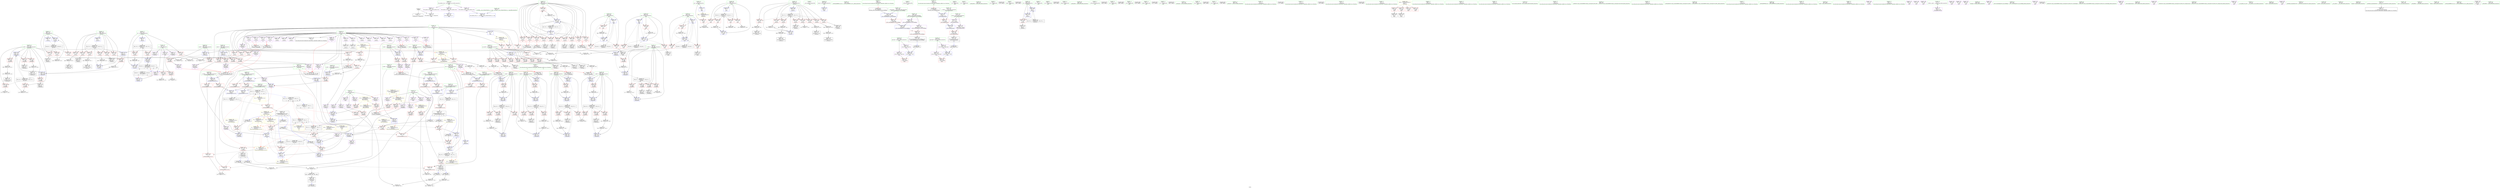 digraph "SVFG" {
	label="SVFG";

	Node0x562752adbb00 [shape=record,color=grey,label="{NodeID: 0\nNullPtr}"];
	Node0x562752adbb00 -> Node0x562752b0eb70[style=solid];
	Node0x562752adbb00 -> Node0x562752b237a0[style=solid];
	Node0x562752b33d30 [shape=record,color=grey,label="{NodeID: 609\n186 = Binary(185, 181, )\n}"];
	Node0x562752b33d30 -> Node0x562752b34330[style=solid];
	Node0x562752b288c0 [shape=record,color=blue,label="{NodeID: 443\n402\<--590\ni41\<--inc70\n_Z5solvev\n}"];
	Node0x562752b288c0 -> Node0x562752b56f00[style=dashed];
	Node0x562752b1e0c0 [shape=record,color=red,label="{NodeID: 277\n221\<--206\n\<--__a.addr\n_ZSt3minIiERKT_S2_S2_\n}"];
	Node0x562752b1e0c0 -> Node0x562752b18b70[style=solid];
	Node0x562752b0ef40 [shape=record,color=black,label="{NodeID: 111\n105\<--104\nidxprom\<--\n_Z4taddPiii\n}"];
	Node0x562752b8e7e0 [shape=record,color=black,label="{NodeID: 886\n323 = PHI(201, )\n}"];
	Node0x562752b8e7e0 -> Node0x562752b1f920[style=solid];
	Node0x562752b17e70 [shape=record,color=blue,label="{NodeID: 388\n114\<--110\narrayidx2\<--\n_Z4taddPiii\n}"];
	Node0x562752b17e70 -> Node0x562752b50f10[style=dashed];
	Node0x562752b133e0 [shape=record,color=purple,label="{NodeID: 222\n169\<--166\narrayidx\<--\n_Z4tsubPiii\n}"];
	Node0x562752b133e0 -> Node0x562752b18690[style=solid];
	Node0x562752b0f800 [shape=record,color=green,label="{NodeID: 56\n157\<--158\nk.addr\<--k.addr_field_insensitive\n_Z4tsubPiii\n}"];
	Node0x562752b0f800 -> Node0x562752b1dd80[style=solid];
	Node0x562752b0f800 -> Node0x562752b184f0[style=solid];
	Node0x562752b39130 [shape=record,color=grey,label="{NodeID: 665\n665 = cmp(663, 664, )\n}"];
	Node0x562752b20e40 [shape=record,color=red,label="{NodeID: 333\n492\<--400\n\<--i17\n_Z5solvev\n}"];
	Node0x562752b20e40 -> Node0x562752b34c30[style=solid];
	Node0x562752b166b0 [shape=record,color=purple,label="{NodeID: 167\n455\<--17\narrayidx10\<--r\n_Z5solvev\n}"];
	Node0x562752b166b0 -> Node0x562752b21e80[style=solid];
	Node0x562752afbb50 [shape=record,color=green,label="{NodeID: 1\n7\<--1\n__dso_handle\<--dummyObj\nGlob }"];
	Node0x562752b23fa0 [shape=record,color=yellow,style=double,label="{NodeID: 776\n105V_1 = ENCHI(MR_105V_0)\npts\{160000 180000 \}\nFun[main]|{<s0>37|<s1>37}}"];
	Node0x562752b23fa0:s0 -> Node0x562752b5e8a0[style=dashed,color=red];
	Node0x562752b23fa0:s1 -> Node0x562752b5e980[style=dashed,color=red];
	Node0x562752b33eb0 [shape=record,color=grey,label="{NodeID: 610\n274 = Binary(273, 118, )\n}"];
	Node0x562752b33eb0 -> Node0x562752b33a30[style=solid];
	Node0x562752b28990 [shape=record,color=blue,label="{NodeID: 444\n610\<--9\nretval\<--\nmain\n}"];
	Node0x562752b1e190 [shape=record,color=red,label="{NodeID: 278\n212\<--208\n\<--__b.addr\n_ZSt3minIiERKT_S2_S2_\n}"];
	Node0x562752b1e190 -> Node0x562752b1e330[style=solid];
	Node0x562752b0f010 [shape=record,color=black,label="{NodeID: 112\n113\<--112\nidxprom1\<--\n_Z4taddPiii\n}"];
	Node0x562752b8e920 [shape=record,color=black,label="{NodeID: 887\n347 = PHI(228, )\n}"];
	Node0x562752b8e920 -> Node0x562752b37c30[style=solid];
	Node0x562752b5d960 [shape=record,color=yellow,style=double,label="{NodeID: 721\n61V_1 = ENCHI(MR_61V_0)\npts\{160000 \}\nFun[_Z5checki]}"];
	Node0x562752b5d960 -> Node0x562752b20070[style=dashed];
	Node0x562752b5d960 -> Node0x562752b20210[style=dashed];
	Node0x562752b17f40 [shape=record,color=blue,label="{NodeID: 389\n88\<--117\nx.addr\<--shr\n_Z4taddPiii\n}"];
	Node0x562752b17f40 -> Node0x562752b51000[style=dashed];
	Node0x562752b134b0 [shape=record,color=purple,label="{NodeID: 223\n183\<--178\narrayidx2\<--\n_Z4tsubPiii\n|{<s0>4}}"];
	Node0x562752b134b0:s0 -> Node0x562752b912c0[style=solid,color=red];
	Node0x562752b0f8d0 [shape=record,color=green,label="{NodeID: 57\n191\<--192\n_ZSt3minIiERKT_S2_S2_\<--_ZSt3minIiERKT_S2_S2__field_insensitive\n}"];
	Node0x562752b392b0 [shape=record,color=grey,label="{NodeID: 666\n519 = cmp(517, 518, )\n}"];
	Node0x562752b20f10 [shape=record,color=red,label="{NodeID: 334\n497\<--400\n\<--i17\n_Z5solvev\n}"];
	Node0x562752b20f10 -> Node0x562752b36a30[style=solid];
	Node0x562752b16780 [shape=record,color=purple,label="{NodeID: 168\n555\<--17\narrayidx58\<--r\n_Z5solvev\n}"];
	Node0x562752b16780 -> Node0x562752b22290[style=solid];
	Node0x562752afb5a0 [shape=record,color=green,label="{NodeID: 2\n9\<--1\n\<--dummyObj\nCan only get source location for instruction, argument, global var or function.|{<s0>9|<s1>12}}"];
	Node0x562752afb5a0:s0 -> Node0x562752b900f0[style=solid,color=red];
	Node0x562752afb5a0:s1 -> Node0x562752b92940[style=solid,color=red];
	Node0x562752b34030 [shape=record,color=grey,label="{NodeID: 611\n512 = Binary(511, 431, )\n}"];
	Node0x562752b34030 -> Node0x562752b28310[style=solid];
	Node0x562752b28a60 [shape=record,color=blue,label="{NodeID: 445\n639\<--635\ncoerce.dive\<--call2\nmain\n}"];
	Node0x562752b28a60 -> Node0x562752b22df0[style=dashed];
	Node0x562752b1e260 [shape=record,color=red,label="{NodeID: 279\n218\<--208\n\<--__b.addr\n_ZSt3minIiERKT_S2_S2_\n}"];
	Node0x562752b1e260 -> Node0x562752b18aa0[style=solid];
	Node0x562752b13b10 [shape=record,color=black,label="{NodeID: 113\n122\<--145\n_ZSt3maxIiERKT_S2_S2__ret\<--\n_ZSt3maxIiERKT_S2_S2_\n|{<s0>3|<s1>5|<s2>6}}"];
	Node0x562752b13b10:s0 -> Node0x562752b92040[style=solid,color=blue];
	Node0x562752b13b10:s1 -> Node0x562752b8b660[style=solid,color=blue];
	Node0x562752b13b10:s2 -> Node0x562752b8b730[style=solid,color=blue];
	Node0x562752b8ea60 [shape=record,color=black,label="{NodeID: 888\n360 = PHI(228, )\n}"];
	Node0x562752b8ea60 -> Node0x562752b36eb0[style=solid];
	Node0x562752b5da40 [shape=record,color=yellow,style=double,label="{NodeID: 722\n63V_1 = ENCHI(MR_63V_0)\npts\{180000 \}\nFun[_Z5checki]}"];
	Node0x562752b5da40 -> Node0x562752b20140[style=dashed];
	Node0x562752b5da40 -> Node0x562752b202e0[style=dashed];
	Node0x562752b18010 [shape=record,color=blue,label="{NodeID: 390\n127\<--123\n__a.addr\<--__a\n_ZSt3maxIiERKT_S2_S2_\n}"];
	Node0x562752b18010 -> Node0x562752b1cfb0[style=dashed];
	Node0x562752b18010 -> Node0x562752b1d080[style=dashed];
	Node0x562752b13580 [shape=record,color=purple,label="{NodeID: 224\n189\<--184\narrayidx6\<--\n_Z4tsubPiii\n|{<s0>4}}"];
	Node0x562752b13580:s0 -> Node0x562752b916e0[style=solid,color=red];
	Node0x562752b0f9d0 [shape=record,color=green,label="{NodeID: 58\n204\<--205\nretval\<--retval_field_insensitive\n_ZSt3minIiERKT_S2_S2_\n}"];
	Node0x562752b0f9d0 -> Node0x562752b1df20[style=solid];
	Node0x562752b0f9d0 -> Node0x562752b18aa0[style=solid];
	Node0x562752b0f9d0 -> Node0x562752b18b70[style=solid];
	Node0x562752b39430 [shape=record,color=grey,label="{NodeID: 667\n532 = cmp(531, 9, )\n}"];
	Node0x562752b20fe0 [shape=record,color=red,label="{NodeID: 335\n505\<--400\n\<--i17\n_Z5solvev\n}"];
	Node0x562752b20fe0 -> Node0x562752b15260[style=solid];
	Node0x562752b16850 [shape=record,color=purple,label="{NodeID: 169\n706\<--17\narrayidx24\<--r\nmain\n}"];
	Node0x562752afb630 [shape=record,color=green,label="{NodeID: 3\n28\<--1\n_ZSt4cerr\<--dummyObj\nGlob }"];
	Node0x562752b341b0 [shape=record,color=grey,label="{NodeID: 612\n675 = Binary(674, 118, )\n}"];
	Node0x562752b28b30 [shape=record,color=blue,label="{NodeID: 446\n650\<--646\ncoerce.dive7\<--call6\nmain\n}"];
	Node0x562752b28b30 -> Node0x562752b22ec0[style=dashed];
	Node0x562752b1e330 [shape=record,color=red,label="{NodeID: 280\n213\<--212\n\<--\n_ZSt3minIiERKT_S2_S2_\n}"];
	Node0x562752b1e330 -> Node0x562752b395b0[style=solid];
	Node0x562752b13ba0 [shape=record,color=black,label="{NodeID: 114\n168\<--167\nidxprom\<--\n_Z4tsubPiii\n}"];
	Node0x562752b8eba0 [shape=record,color=black,label="{NodeID: 889\n373 = PHI(282, )\n}"];
	Node0x562752b8eba0 -> Node0x562752b389b0[style=solid];
	Node0x562752b180e0 [shape=record,color=blue,label="{NodeID: 391\n129\<--124\n__b.addr\<--__b\n_ZSt3maxIiERKT_S2_S2_\n}"];
	Node0x562752b180e0 -> Node0x562752b1d150[style=dashed];
	Node0x562752b180e0 -> Node0x562752b1d220[style=dashed];
	Node0x562752b13650 [shape=record,color=purple,label="{NodeID: 225\n197\<--194\narrayidx8\<--\n_Z4tsubPiii\n}"];
	Node0x562752b13650 -> Node0x562752b18830[style=solid];
	Node0x562752b0faa0 [shape=record,color=green,label="{NodeID: 59\n206\<--207\n__a.addr\<--__a.addr_field_insensitive\n_ZSt3minIiERKT_S2_S2_\n}"];
	Node0x562752b0faa0 -> Node0x562752b1dff0[style=solid];
	Node0x562752b0faa0 -> Node0x562752b1e0c0[style=solid];
	Node0x562752b0faa0 -> Node0x562752b18900[style=solid];
	Node0x562752b395b0 [shape=record,color=grey,label="{NodeID: 668\n216 = cmp(213, 215, )\n}"];
	Node0x562752b210b0 [shape=record,color=red,label="{NodeID: 336\n511\<--400\n\<--i17\n_Z5solvev\n}"];
	Node0x562752b210b0 -> Node0x562752b34030[style=solid];
	Node0x562752b16920 [shape=record,color=purple,label="{NodeID: 170\n346\<--19\n\<--t\n_Z5checki\n|{<s0>9}}"];
	Node0x562752b16920:s0 -> Node0x562752b8fdf0[style=solid,color=red];
	Node0x562752afb6c0 [shape=record,color=green,label="{NodeID: 4\n29\<--1\n.str\<--dummyObj\nGlob }"];
	Node0x562752b34330 [shape=record,color=grey,label="{NodeID: 613\n187 = Binary(186, 118, )\n}"];
	Node0x562752b34330 -> Node0x562752b13d40[style=solid];
	Node0x562752b28c00 [shape=record,color=blue,label="{NodeID: 447\n616\<--9\nii\<--\nmain\n}"];
	Node0x562752b28c00 -> Node0x562752b5a910[style=dashed];
	Node0x562752b1e400 [shape=record,color=red,label="{NodeID: 281\n215\<--214\n\<--\n_ZSt3minIiERKT_S2_S2_\n}"];
	Node0x562752b1e400 -> Node0x562752b395b0[style=solid];
	Node0x562752b13c70 [shape=record,color=black,label="{NodeID: 115\n182\<--180\nidxprom1\<--mul\n_Z4tsubPiii\n}"];
	Node0x562752b8ece0 [shape=record,color=black,label="{NodeID: 890\n383 = PHI(282, )\n}"];
	Node0x562752b8ece0 -> Node0x562752b38530[style=solid];
	Node0x562752b181b0 [shape=record,color=blue,label="{NodeID: 392\n125\<--139\nretval\<--\n_ZSt3maxIiERKT_S2_S2_\n}"];
	Node0x562752b181b0 -> Node0x562752b56500[style=dashed];
	Node0x562752b13720 [shape=record,color=purple,label="{NodeID: 226\n258\<--255\narrayidx\<--\n_Z4tmaxPiii\n|{<s0>5}}"];
	Node0x562752b13720:s0 -> Node0x562752b90c00[style=solid,color=red];
	Node0x562752b0fb70 [shape=record,color=green,label="{NodeID: 60\n208\<--209\n__b.addr\<--__b.addr_field_insensitive\n_ZSt3minIiERKT_S2_S2_\n}"];
	Node0x562752b0fb70 -> Node0x562752b1e190[style=solid];
	Node0x562752b0fb70 -> Node0x562752b1e260[style=solid];
	Node0x562752b0fb70 -> Node0x562752b189d0[style=solid];
	Node0x562752b39730 [shape=record,color=grey,label="{NodeID: 669\n425 = cmp(423, 424, )\n}"];
	Node0x562752b21180 [shape=record,color=red,label="{NodeID: 337\n517\<--402\n\<--i41\n_Z5solvev\n}"];
	Node0x562752b21180 -> Node0x562752b392b0[style=solid];
	Node0x562752b169f0 [shape=record,color=purple,label="{NodeID: 171\n359\<--19\n\<--t\n_Z5checki\n|{<s0>10}}"];
	Node0x562752b169f0:s0 -> Node0x562752b8fdf0[style=solid,color=red];
	Node0x562752b0ba50 [shape=record,color=green,label="{NodeID: 5\n31\<--1\n.str.1\<--dummyObj\nGlob }"];
	Node0x562752b344b0 [shape=record,color=grey,label="{NodeID: 614\n271 = Binary(270, 118, )\n}"];
	Node0x562752b344b0 -> Node0x562752b192c0[style=solid];
	Node0x562752b28cd0 [shape=record,color=blue,label="{NodeID: 448\n618\<--9\ni\<--\nmain\n}"];
	Node0x562752b28cd0 -> Node0x562752b226a0[style=dashed];
	Node0x562752b28cd0 -> Node0x562752b22770[style=dashed];
	Node0x562752b28cd0 -> Node0x562752b22840[style=dashed];
	Node0x562752b28cd0 -> Node0x562752b28da0[style=dashed];
	Node0x562752b28cd0 -> Node0x562752b5b310[style=dashed];
	Node0x562752b1e4d0 [shape=record,color=red,label="{NodeID: 282\n255\<--232\n\<--t.addr\n_Z4tmaxPiii\n}"];
	Node0x562752b1e4d0 -> Node0x562752b13720[style=solid];
	Node0x562752b13d40 [shape=record,color=black,label="{NodeID: 116\n188\<--187\nidxprom5\<--add4\n_Z4tsubPiii\n}"];
	Node0x562752b8ee20 [shape=record,color=black,label="{NodeID: 891\n503 = PHI(201, )\n}"];
	Node0x562752b8ee20 -> Node0x562752b22020[style=solid];
	Node0x562752b18280 [shape=record,color=blue,label="{NodeID: 393\n125\<--142\nretval\<--\n_ZSt3maxIiERKT_S2_S2_\n}"];
	Node0x562752b18280 -> Node0x562752b56500[style=dashed];
	Node0x562752b137f0 [shape=record,color=purple,label="{NodeID: 227\n265\<--262\narrayidx3\<--\n_Z4tmaxPiii\n|{<s0>6}}"];
	Node0x562752b137f0:s0 -> Node0x562752b90c00[style=solid,color=red];
	Node0x562752b0fc40 [shape=record,color=green,label="{NodeID: 61\n226\<--227\n_Z4tmaxPiii\<--_Z4tmaxPiii_field_insensitive\n}"];
	Node0x562752b398b0 [shape=record,color=grey,label="{NodeID: 670\n441 = cmp(439, 440, )\n}"];
	Node0x562752b21250 [shape=record,color=red,label="{NodeID: 338\n538\<--402\n\<--i41\n_Z5solvev\n}"];
	Node0x562752b21250 -> Node0x562752b28650[style=solid];
	Node0x562752b16ac0 [shape=record,color=purple,label="{NodeID: 172\n372\<--19\n\<--t\n_Z5checki\n|{<s0>11}}"];
	Node0x562752b16ac0:s0 -> Node0x562752b92700[style=solid,color=red];
	Node0x562752b0bae0 [shape=record,color=green,label="{NodeID: 6\n33\<--1\n.str.2\<--dummyObj\nGlob }"];
	Node0x562752b34630 [shape=record,color=grey,label="{NodeID: 615\n96 = Binary(95, 97, )\n}"];
	Node0x562752b34630 -> Node0x562752b17da0[style=solid];
	Node0x562752b28da0 [shape=record,color=blue,label="{NodeID: 449\n618\<--695\ni\<--inc\nmain\n}"];
	Node0x562752b28da0 -> Node0x562752b226a0[style=dashed];
	Node0x562752b28da0 -> Node0x562752b22770[style=dashed];
	Node0x562752b28da0 -> Node0x562752b22840[style=dashed];
	Node0x562752b28da0 -> Node0x562752b28da0[style=dashed];
	Node0x562752b28da0 -> Node0x562752b5b310[style=dashed];
	Node0x562752b1e5a0 [shape=record,color=red,label="{NodeID: 283\n262\<--232\n\<--t.addr\n_Z4tmaxPiii\n}"];
	Node0x562752b1e5a0 -> Node0x562752b137f0[style=solid];
	Node0x562752b13e10 [shape=record,color=black,label="{NodeID: 117\n196\<--195\nidxprom7\<--\n_Z4tsubPiii\n}"];
	Node0x562752b8ef60 [shape=record,color=black,label="{NodeID: 892\n579 = PHI()\n}"];
	Node0x562752b18350 [shape=record,color=blue,label="{NodeID: 394\n153\<--150\nt.addr\<--t\n_Z4tsubPiii\n}"];
	Node0x562752b18350 -> Node0x562752b1d490[style=dashed];
	Node0x562752b18350 -> Node0x562752b1d560[style=dashed];
	Node0x562752b18350 -> Node0x562752b1d630[style=dashed];
	Node0x562752b18350 -> Node0x562752b1d700[style=dashed];
	Node0x562752b138c0 [shape=record,color=purple,label="{NodeID: 228\n315\<--312\narrayidx\<--\n_Z4tminPiii\n|{<s0>7}}"];
	Node0x562752b138c0:s0 -> Node0x562752b916e0[style=solid,color=red];
	Node0x562752b0fd40 [shape=record,color=green,label="{NodeID: 62\n232\<--233\nt.addr\<--t.addr_field_insensitive\n_Z4tmaxPiii\n}"];
	Node0x562752b0fd40 -> Node0x562752b1e4d0[style=solid];
	Node0x562752b0fd40 -> Node0x562752b1e5a0[style=solid];
	Node0x562752b0fd40 -> Node0x562752b18c40[style=solid];
	Node0x562752b39a30 [shape=record,color=grey,label="{NodeID: 671\n719 = cmp(717, 718, )\n}"];
	Node0x562752b21320 [shape=record,color=red,label="{NodeID: 339\n589\<--402\n\<--i41\n_Z5solvev\n}"];
	Node0x562752b21320 -> Node0x562752b338b0[style=solid];
	Node0x562752b16b90 [shape=record,color=purple,label="{NodeID: 173\n382\<--19\n\<--t\n_Z5checki\n|{<s0>12}}"];
	Node0x562752b16b90:s0 -> Node0x562752b92700[style=solid,color=red];
	Node0x562752b0bb70 [shape=record,color=green,label="{NodeID: 7\n35\<--1\nstdin\<--dummyObj\nGlob }"];
	Node0x562752b347b0 [shape=record,color=grey,label="{NodeID: 616\n270 = Binary(269, 118, )\n}"];
	Node0x562752b347b0 -> Node0x562752b344b0[style=solid];
	Node0x562752b28e70 [shape=record,color=blue,label="{NodeID: 450\n620\<--9\ni19\<--\nmain\n}"];
	Node0x562752b28e70 -> Node0x562752b22910[style=dashed];
	Node0x562752b28e70 -> Node0x562752b229e0[style=dashed];
	Node0x562752b28e70 -> Node0x562752b22ab0[style=dashed];
	Node0x562752b28e70 -> Node0x562752b28f40[style=dashed];
	Node0x562752b28e70 -> Node0x562752b5b810[style=dashed];
	Node0x562752b1e670 [shape=record,color=red,label="{NodeID: 284\n244\<--234\n\<--l.addr\n_Z4tmaxPiii\n}"];
	Node0x562752b1e670 -> Node0x562752b374b0[style=solid];
	Node0x562752b13ee0 [shape=record,color=black,label="{NodeID: 118\n201\<--224\n_ZSt3minIiERKT_S2_S2__ret\<--\n_ZSt3minIiERKT_S2_S2_\n|{<s0>4|<s1>7|<s2>8|<s3>16|<s4>17}}"];
	Node0x562752b13ee0:s0 -> Node0x562752b92480[style=solid,color=blue];
	Node0x562752b13ee0:s1 -> Node0x562752b8e6a0[style=solid,color=blue];
	Node0x562752b13ee0:s2 -> Node0x562752b8e7e0[style=solid,color=blue];
	Node0x562752b13ee0:s3 -> Node0x562752b92270[style=solid,color=blue];
	Node0x562752b13ee0:s4 -> Node0x562752b8ee20[style=solid,color=blue];
	Node0x562752b8f030 [shape=record,color=black,label="{NodeID: 893\n582 = PHI()\n}"];
	Node0x562752b5ded0 [shape=record,color=yellow,style=double,label="{NodeID: 727\n10V_1 = ENCHI(MR_10V_0)\npts\{239 \}\nFun[_Z4taddPiii]}"];
	Node0x562752b5ded0 -> Node0x562752b1ce10[style=dashed];
	Node0x562752b18420 [shape=record,color=blue,label="{NodeID: 395\n155\<--151\nx.addr\<--x\n_Z4tsubPiii\n}"];
	Node0x562752b18420 -> Node0x562752b1d7d0[style=dashed];
	Node0x562752b18420 -> Node0x562752b185c0[style=dashed];
	Node0x562752b13990 [shape=record,color=purple,label="{NodeID: 229\n322\<--319\narrayidx4\<--\n_Z4tminPiii\n|{<s0>8}}"];
	Node0x562752b13990:s0 -> Node0x562752b916e0[style=solid,color=red];
	Node0x562752b0fe10 [shape=record,color=green,label="{NodeID: 63\n234\<--235\nl.addr\<--l.addr_field_insensitive\n_Z4tmaxPiii\n}"];
	Node0x562752b0fe10 -> Node0x562752b1e670[style=solid];
	Node0x562752b0fe10 -> Node0x562752b1e740[style=solid];
	Node0x562752b0fe10 -> Node0x562752b1e810[style=solid];
	Node0x562752b0fe10 -> Node0x562752b1e8e0[style=solid];
	Node0x562752b0fe10 -> Node0x562752b18d10[style=solid];
	Node0x562752b0fe10 -> Node0x562752b18f80[style=solid];
	Node0x562752b0fe10 -> Node0x562752b192c0[style=solid];
	Node0x562752b39bb0 [shape=record,color=grey,label="{NodeID: 672\n253 = cmp(251, 252, )\n}"];
	Node0x562752b213f0 [shape=record,color=red,label="{NodeID: 340\n575\<--404\n\<--ok\n_Z5solvev\n}"];
	Node0x562752b213f0 -> Node0x562752b15670[style=solid];
	Node0x562752b16c60 [shape=record,color=purple,label="{NodeID: 174\n413\<--19\n\<--t\n_Z5solvev\n}"];
	Node0x562752b16c60 -> Node0x562752b148a0[style=solid];
	Node0x562752b0bc00 [shape=record,color=green,label="{NodeID: 8\n36\<--1\n.str.3\<--dummyObj\nGlob }"];
	Node0x562752b34930 [shape=record,color=grey,label="{NodeID: 617\n117 = Binary(116, 118, )\n}"];
	Node0x562752b34930 -> Node0x562752b17f40[style=solid];
	Node0x562752b28f40 [shape=record,color=blue,label="{NodeID: 451\n620\<--711\ni19\<--inc27\nmain\n}"];
	Node0x562752b28f40 -> Node0x562752b22910[style=dashed];
	Node0x562752b28f40 -> Node0x562752b229e0[style=dashed];
	Node0x562752b28f40 -> Node0x562752b22ab0[style=dashed];
	Node0x562752b28f40 -> Node0x562752b28f40[style=dashed];
	Node0x562752b28f40 -> Node0x562752b5b810[style=dashed];
	Node0x562752b1e740 [shape=record,color=red,label="{NodeID: 285\n251\<--234\n\<--l.addr\n_Z4tmaxPiii\n}"];
	Node0x562752b1e740 -> Node0x562752b39bb0[style=solid];
	Node0x562752b13fb0 [shape=record,color=black,label="{NodeID: 119\n257\<--256\nidxprom\<--\n_Z4tmaxPiii\n}"];
	Node0x562752b8f100 [shape=record,color=black,label="{NodeID: 894\n635 = PHI(757, )\n}"];
	Node0x562752b8f100 -> Node0x562752b28a60[style=solid];
	Node0x562752b5dfb0 [shape=record,color=yellow,style=double,label="{NodeID: 728\n47V_1 = ENCHI(MR_47V_0)\npts\{12 \}\nFun[_Z5solvev]|{|<s6>18}}"];
	Node0x562752b5dfb0 -> Node0x562752b1bdd0[style=dashed];
	Node0x562752b5dfb0 -> Node0x562752b1bea0[style=dashed];
	Node0x562752b5dfb0 -> Node0x562752b1bf70[style=dashed];
	Node0x562752b5dfb0 -> Node0x562752b1c040[style=dashed];
	Node0x562752b5dfb0 -> Node0x562752b1c110[style=dashed];
	Node0x562752b5dfb0 -> Node0x562752b1c1e0[style=dashed];
	Node0x562752b5dfb0:s6 -> Node0x562752b5d690[style=dashed,color=red];
	Node0x562752b184f0 [shape=record,color=blue,label="{NodeID: 396\n157\<--152\nk.addr\<--k\n_Z4tsubPiii\n}"];
	Node0x562752b184f0 -> Node0x562752b1dd80[style=dashed];
	Node0x562752b13a60 [shape=record,color=red,label="{NodeID: 230\n664\<--8\n\<--qq\nmain\n}"];
	Node0x562752b13a60 -> Node0x562752b39130[style=solid];
	Node0x562752b0fee0 [shape=record,color=green,label="{NodeID: 64\n236\<--237\nr.addr\<--r.addr_field_insensitive\n_Z4tmaxPiii\n}"];
	Node0x562752b0fee0 -> Node0x562752b1e9b0[style=solid];
	Node0x562752b0fee0 -> Node0x562752b1ea80[style=solid];
	Node0x562752b0fee0 -> Node0x562752b1eb50[style=solid];
	Node0x562752b0fee0 -> Node0x562752b1ec20[style=solid];
	Node0x562752b0fee0 -> Node0x562752b18de0[style=solid];
	Node0x562752b0fee0 -> Node0x562752b19050[style=solid];
	Node0x562752b0fee0 -> Node0x562752b19390[style=solid];
	Node0x562752b39d30 [shape=record,color=grey,label="{NodeID: 673\n366 = cmp(361, 365, )\n}"];
	Node0x562752b214c0 [shape=record,color=red,label="{NodeID: 341\n524\<--406\n\<--j\n_Z5solvev\n}"];
	Node0x562752b214c0 -> Node0x562752b38e30[style=solid];
	Node0x562752b16d30 [shape=record,color=purple,label="{NodeID: 175\n418\<--19\n\<--t\n_Z5solvev\n}"];
	Node0x562752b16d30 -> Node0x562752b14970[style=solid];
	Node0x562752b0bc90 [shape=record,color=green,label="{NodeID: 9\n38\<--1\n.str.4\<--dummyObj\nGlob }"];
	Node0x562752b34ab0 [shape=record,color=grey,label="{NodeID: 618\n381 = Binary(380, 118, )\n|{<s0>12}}"];
	Node0x562752b34ab0:s0 -> Node0x562752b92ac0[style=solid,color=red];
	Node0x562752b29010 [shape=record,color=blue,label="{NodeID: 452\n622\<--9\ni29\<--\nmain\n}"];
	Node0x562752b29010 -> Node0x562752b22b80[style=dashed];
	Node0x562752b29010 -> Node0x562752b22c50[style=dashed];
	Node0x562752b29010 -> Node0x562752b22d20[style=dashed];
	Node0x562752b29010 -> Node0x562752b290e0[style=dashed];
	Node0x562752b29010 -> Node0x562752b5bd10[style=dashed];
	Node0x562752b1e810 [shape=record,color=red,label="{NodeID: 286\n256\<--234\n\<--l.addr\n_Z4tmaxPiii\n}"];
	Node0x562752b1e810 -> Node0x562752b13fb0[style=solid];
	Node0x562752b14080 [shape=record,color=black,label="{NodeID: 120\n264\<--263\nidxprom2\<--\n_Z4tmaxPiii\n}"];
	Node0x562752b8f2a0 [shape=record,color=black,label="{NodeID: 895\n643 = PHI()\n}"];
	Node0x562752b185c0 [shape=record,color=blue,label="{NodeID: 397\n155\<--163\nx.addr\<--add\n_Z4tsubPiii\n}"];
	Node0x562752b185c0 -> Node0x562752b1d8a0[style=dashed];
	Node0x562752b185c0 -> Node0x562752b52e00[style=dashed];
	Node0x562752b1bb60 [shape=record,color=red,label="{NodeID: 231\n297\<--11\n\<--n\n_Z4tminPiii\n}"];
	Node0x562752b1bb60 -> Node0x562752b356b0[style=solid];
	Node0x562752b0ffb0 [shape=record,color=green,label="{NodeID: 65\n238\<--239\nans\<--ans_field_insensitive\n_Z4tmaxPiii\n|{|<s4>5|<s5>6}}"];
	Node0x562752b0ffb0 -> Node0x562752b1ecf0[style=solid];
	Node0x562752b0ffb0 -> Node0x562752b18eb0[style=solid];
	Node0x562752b0ffb0 -> Node0x562752b19120[style=solid];
	Node0x562752b0ffb0 -> Node0x562752b191f0[style=solid];
	Node0x562752b0ffb0:s4 -> Node0x562752b909b0[style=solid,color=red];
	Node0x562752b0ffb0:s5 -> Node0x562752b909b0[style=solid,color=red];
	Node0x562752b39eb0 [shape=record,color=grey,label="{NodeID: 674\n353 = cmp(348, 352, )\n}"];
	Node0x562752b21590 [shape=record,color=red,label="{NodeID: 342\n528\<--406\n\<--j\n_Z5solvev\n}"];
	Node0x562752b21590 -> Node0x562752b15330[style=solid];
	Node0x562752b16e00 [shape=record,color=purple,label="{NodeID: 176\n450\<--19\n\<--t\n_Z5solvev\n}"];
	Node0x562752b0bd20 [shape=record,color=green,label="{NodeID: 10\n40\<--1\nstdout\<--dummyObj\nGlob }"];
	Node0x562752b34c30 [shape=record,color=grey,label="{NodeID: 619\n493 = Binary(492, 181, )\n}"];
	Node0x562752b34c30 -> Node0x562752b150c0[style=solid];
	Node0x562752b290e0 [shape=record,color=blue,label="{NodeID: 453\n622\<--730\ni29\<--inc38\nmain\n}"];
	Node0x562752b290e0 -> Node0x562752b22b80[style=dashed];
	Node0x562752b290e0 -> Node0x562752b22c50[style=dashed];
	Node0x562752b290e0 -> Node0x562752b22d20[style=dashed];
	Node0x562752b290e0 -> Node0x562752b290e0[style=dashed];
	Node0x562752b290e0 -> Node0x562752b5bd10[style=dashed];
	Node0x562752b1e8e0 [shape=record,color=red,label="{NodeID: 287\n269\<--234\n\<--l.addr\n_Z4tmaxPiii\n}"];
	Node0x562752b1e8e0 -> Node0x562752b347b0[style=solid];
	Node0x562752b14150 [shape=record,color=black,label="{NodeID: 121\n228\<--278\n_Z4tmaxPiii_ret\<--\n_Z4tmaxPiii\n|{<s0>9|<s1>10}}"];
	Node0x562752b14150:s0 -> Node0x562752b8e920[style=solid,color=blue];
	Node0x562752b14150:s1 -> Node0x562752b8ea60[style=solid,color=blue];
	Node0x562752b8f370 [shape=record,color=black,label="{NodeID: 896\n646 = PHI(770, )\n}"];
	Node0x562752b8f370 -> Node0x562752b28b30[style=solid];
	Node0x562752b5e1a0 [shape=record,color=yellow,style=double,label="{NodeID: 730\n28V_1 = ENCHI(MR_28V_0)\npts\{293 \}\nFun[_Z5solvev]}"];
	Node0x562752b5e1a0 -> Node0x562752b21f50[style=dashed];
	Node0x562752b5e1a0 -> Node0x562752b22020[style=dashed];
	Node0x562752b18690 [shape=record,color=blue,label="{NodeID: 398\n169\<--165\narrayidx\<--\n_Z4tsubPiii\n}"];
	Node0x562752b18690 -> Node0x562752b52900[style=dashed];
	Node0x562752b1bc30 [shape=record,color=red,label="{NodeID: 232\n357\<--11\n\<--n\n_Z5checki\n}"];
	Node0x562752b1bc30 -> Node0x562752b37330[style=solid];
	Node0x562752b10080 [shape=record,color=green,label="{NodeID: 66\n280\<--281\n_Z4tminPiii\<--_Z4tminPiii_field_insensitive\n}"];
	Node0x562752b3a030 [shape=record,color=grey,label="{NodeID: 675\n472 = cmp(471, 118, )\n}"];
	Node0x562752b21660 [shape=record,color=red,label="{NodeID: 343\n535\<--406\n\<--j\n_Z5solvev\n|{<s0>18}}"];
	Node0x562752b21660:s0 -> Node0x562752b903f0[style=solid,color=red];
	Node0x562752b16ed0 [shape=record,color=purple,label="{NodeID: 177\n451\<--19\narrayidx8\<--t\n_Z5solvev\n}"];
	Node0x562752b16ed0 -> Node0x562752b27e30[style=solid];
	Node0x562752b0bdb0 [shape=record,color=green,label="{NodeID: 11\n41\<--1\n_ZSt4cout\<--dummyObj\nGlob }"];
	Node0x562752b34db0 [shape=record,color=grey,label="{NodeID: 620\n695 = Binary(694, 118, )\n}"];
	Node0x562752b34db0 -> Node0x562752b28da0[style=solid];
	Node0x562752b291b0 [shape=record,color=blue,label="{NodeID: 454\n616\<--743\nii\<--inc43\nmain\n}"];
	Node0x562752b291b0 -> Node0x562752b5a910[style=dashed];
	Node0x562752b1e9b0 [shape=record,color=red,label="{NodeID: 288\n247\<--236\n\<--r.addr\n_Z4tmaxPiii\n}"];
	Node0x562752b1e9b0 -> Node0x562752b368b0[style=solid];
	Node0x562752b14220 [shape=record,color=black,label="{NodeID: 122\n314\<--313\nidxprom\<--\n_Z4tminPiii\n}"];
	Node0x562752b8f4e0 [shape=record,color=black,label="{NodeID: 897\n654 = PHI()\n}"];
	Node0x562752b18760 [shape=record,color=blue,label="{NodeID: 399\n155\<--176\nx.addr\<--shr\n_Z4tsubPiii\n}"];
	Node0x562752b18760 -> Node0x562752b1db10[style=dashed];
	Node0x562752b18760 -> Node0x562752b1dbe0[style=dashed];
	Node0x562752b18760 -> Node0x562752b1dcb0[style=dashed];
	Node0x562752b18760 -> Node0x562752b52e00[style=dashed];
	Node0x562752b1bd00 [shape=record,color=red,label="{NodeID: 233\n370\<--11\n\<--n\n_Z5checki\n}"];
	Node0x562752b1bd00 -> Node0x562752b36730[style=solid];
	Node0x562752b10180 [shape=record,color=green,label="{NodeID: 67\n286\<--287\nt.addr\<--t.addr_field_insensitive\n_Z4tminPiii\n}"];
	Node0x562752b10180 -> Node0x562752b1ef60[style=solid];
	Node0x562752b10180 -> Node0x562752b1f030[style=solid];
	Node0x562752b10180 -> Node0x562752b19460[style=solid];
	Node0x562752b50f10 [shape=record,color=black,label="{NodeID: 676\nMR_2V_2 = PHI(MR_2V_3, MR_2V_1, )\npts\{27 \}\n|{|<s2>3|<s3>19|<s4>20}}"];
	Node0x562752b50f10 -> Node0x562752b1ce10[style=dashed];
	Node0x562752b50f10 -> Node0x562752b17e70[style=dashed];
	Node0x562752b50f10:s2 -> Node0x562752b5ea60[style=dashed,color=red];
	Node0x562752b50f10:s3 -> Node0x562752b6bc00[style=dashed,color=blue];
	Node0x562752b50f10:s4 -> Node0x562752b6bd60[style=dashed,color=blue];
	Node0x562752b21730 [shape=record,color=red,label="{NodeID: 344\n539\<--406\n\<--j\n_Z5solvev\n}"];
	Node0x562752b21730 -> Node0x562752b15400[style=solid];
	Node0x562752b16fa0 [shape=record,color=purple,label="{NodeID: 178\n460\<--19\n\<--t\n_Z5solvev\n}"];
	Node0x562752b0be40 [shape=record,color=green,label="{NodeID: 12\n42\<--1\n.str.5\<--dummyObj\nGlob }"];
	Node0x562752b34f30 [shape=record,color=grey,label="{NodeID: 621\n458 = Binary(97, 457, )\n}"];
	Node0x562752b34f30 -> Node0x562752b14d80[style=solid];
	Node0x562752b29280 [shape=record,color=blue,label="{NodeID: 455\n761\<--758\n__mask.addr\<--__mask\n_ZSt11setiosflagsSt13_Ios_Fmtflags\n}"];
	Node0x562752b29280 -> Node0x562752b23060[style=dashed];
	Node0x562752b1ea80 [shape=record,color=red,label="{NodeID: 289\n252\<--236\n\<--r.addr\n_Z4tmaxPiii\n}"];
	Node0x562752b1ea80 -> Node0x562752b39bb0[style=solid];
	Node0x562752b142f0 [shape=record,color=black,label="{NodeID: 123\n321\<--320\nidxprom3\<--\n_Z4tminPiii\n}"];
	Node0x562752b8f5b0 [shape=record,color=black,label="{NodeID: 898\n658 = PHI()\n}"];
	Node0x562752b18830 [shape=record,color=blue,label="{NodeID: 400\n197\<--193\narrayidx8\<--\n_Z4tsubPiii\n}"];
	Node0x562752b18830 -> Node0x562752b52900[style=dashed];
	Node0x562752b1bdd0 [shape=record,color=red,label="{NodeID: 234\n424\<--11\n\<--n\n_Z5solvev\n}"];
	Node0x562752b1bdd0 -> Node0x562752b39730[style=solid];
	Node0x562752b10250 [shape=record,color=green,label="{NodeID: 68\n288\<--289\nl.addr\<--l.addr_field_insensitive\n_Z4tminPiii\n}"];
	Node0x562752b10250 -> Node0x562752b1f100[style=solid];
	Node0x562752b10250 -> Node0x562752b1f1d0[style=solid];
	Node0x562752b10250 -> Node0x562752b1f2a0[style=solid];
	Node0x562752b10250 -> Node0x562752b1f370[style=solid];
	Node0x562752b10250 -> Node0x562752b19530[style=solid];
	Node0x562752b10250 -> Node0x562752b197a0[style=solid];
	Node0x562752b10250 -> Node0x562752b27880[style=solid];
	Node0x562752b51000 [shape=record,color=black,label="{NodeID: 677\nMR_6V_4 = PHI(MR_6V_5, MR_6V_3, )\npts\{89 \}\n}"];
	Node0x562752b51000 -> Node0x562752b1cad0[style=dashed];
	Node0x562752b51000 -> Node0x562752b1cba0[style=dashed];
	Node0x562752b51000 -> Node0x562752b1cc70[style=dashed];
	Node0x562752b51000 -> Node0x562752b1cd40[style=dashed];
	Node0x562752b51000 -> Node0x562752b17f40[style=dashed];
	Node0x562752b21800 [shape=record,color=red,label="{NodeID: 345\n545\<--406\n\<--j\n_Z5solvev\n|{<s0>19}}"];
	Node0x562752b21800:s0 -> Node0x562752b906b0[style=solid,color=red];
	Node0x562752b17070 [shape=record,color=purple,label="{NodeID: 179\n461\<--19\narrayidx13\<--t\n_Z5solvev\n}"];
	Node0x562752b17070 -> Node0x562752b27f00[style=solid];
	Node0x562752b0bed0 [shape=record,color=green,label="{NodeID: 13\n44\<--1\n.str.6\<--dummyObj\nGlob }"];
	Node0x562752b350b0 [shape=record,color=grey,label="{NodeID: 622\n180 = Binary(179, 181, )\n}"];
	Node0x562752b350b0 -> Node0x562752b13c70[style=solid];
	Node0x562752b29350 [shape=record,color=blue,label="{NodeID: 456\n764\<--765\n_M_mask\<--\n_ZSt11setiosflagsSt13_Ios_Fmtflags\n}"];
	Node0x562752b29350 -> Node0x562752b23130[style=dashed];
	Node0x562752b1eb50 [shape=record,color=red,label="{NodeID: 290\n263\<--236\n\<--r.addr\n_Z4tmaxPiii\n}"];
	Node0x562752b1eb50 -> Node0x562752b14080[style=solid];
	Node0x562752b143c0 [shape=record,color=black,label="{NodeID: 124\n282\<--335\n_Z4tminPiii_ret\<--\n_Z4tminPiii\n|{<s0>11|<s1>12}}"];
	Node0x562752b143c0:s0 -> Node0x562752b8eba0[style=solid,color=blue];
	Node0x562752b143c0:s1 -> Node0x562752b8ece0[style=solid,color=blue];
	Node0x562752b8f680 [shape=record,color=black,label="{NodeID: 899\n670 = PHI()\n}"];
	Node0x562752b18900 [shape=record,color=blue,label="{NodeID: 401\n206\<--202\n__a.addr\<--__a\n_ZSt3minIiERKT_S2_S2_\n}"];
	Node0x562752b18900 -> Node0x562752b1dff0[style=dashed];
	Node0x562752b18900 -> Node0x562752b1e0c0[style=dashed];
	Node0x562752b1bea0 [shape=record,color=red,label="{NodeID: 235\n440\<--11\n\<--n\n_Z5solvev\n}"];
	Node0x562752b1bea0 -> Node0x562752b398b0[style=solid];
	Node0x562752b10320 [shape=record,color=green,label="{NodeID: 69\n290\<--291\nr.addr\<--r.addr_field_insensitive\n_Z4tminPiii\n}"];
	Node0x562752b10320 -> Node0x562752b1f440[style=solid];
	Node0x562752b10320 -> Node0x562752b1f510[style=solid];
	Node0x562752b10320 -> Node0x562752b1f5e0[style=solid];
	Node0x562752b10320 -> Node0x562752b1f6b0[style=solid];
	Node0x562752b10320 -> Node0x562752b19600[style=solid];
	Node0x562752b10320 -> Node0x562752b19870[style=solid];
	Node0x562752b10320 -> Node0x562752b27950[style=solid];
	Node0x562752b218d0 [shape=record,color=red,label="{NodeID: 346\n546\<--406\n\<--j\n_Z5solvev\n}"];
	Node0x562752b218d0 -> Node0x562752b154d0[style=solid];
	Node0x562752b17140 [shape=record,color=purple,label="{NodeID: 180\n477\<--19\n\<--t\n_Z5solvev\n}"];
	Node0x562752b0bf60 [shape=record,color=green,label="{NodeID: 14\n46\<--1\nstderr\<--dummyObj\nGlob }"];
	Node0x562752b35230 [shape=record,color=grey,label="{NodeID: 623\n434 = Binary(433, 118, )\n}"];
	Node0x562752b35230 -> Node0x562752b27c90[style=solid];
	Node0x562752b29420 [shape=record,color=blue,label="{NodeID: 457\n774\<--771\n__n.addr\<--__n\n_ZSt12setprecisioni\n}"];
	Node0x562752b29420 -> Node0x562752b23200[style=dashed];
	Node0x562752b1ec20 [shape=record,color=red,label="{NodeID: 291\n273\<--236\n\<--r.addr\n_Z4tmaxPiii\n}"];
	Node0x562752b1ec20 -> Node0x562752b33eb0[style=solid];
	Node0x562752b14490 [shape=record,color=black,label="{NodeID: 125\n350\<--349\nidxprom\<--\n_Z5checki\n}"];
	Node0x562752b8f750 [shape=record,color=black,label="{NodeID: 900\n677 = PHI()\n}"];
	Node0x562752b189d0 [shape=record,color=blue,label="{NodeID: 402\n208\<--203\n__b.addr\<--__b\n_ZSt3minIiERKT_S2_S2_\n}"];
	Node0x562752b189d0 -> Node0x562752b1e190[style=dashed];
	Node0x562752b189d0 -> Node0x562752b1e260[style=dashed];
	Node0x562752b1bf70 [shape=record,color=red,label="{NodeID: 236\n518\<--11\n\<--n\n_Z5solvev\n}"];
	Node0x562752b1bf70 -> Node0x562752b392b0[style=solid];
	Node0x562752b103f0 [shape=record,color=green,label="{NodeID: 70\n292\<--293\nans\<--ans_field_insensitive\n_Z4tminPiii\n|{|<s4>7|<s5>8}}"];
	Node0x562752b103f0 -> Node0x562752b1f780[style=solid];
	Node0x562752b103f0 -> Node0x562752b196d0[style=solid];
	Node0x562752b103f0 -> Node0x562752b19940[style=solid];
	Node0x562752b103f0 -> Node0x562752b19a10[style=solid];
	Node0x562752b103f0:s4 -> Node0x562752b912c0[style=solid,color=red];
	Node0x562752b103f0:s5 -> Node0x562752b912c0[style=solid,color=red];
	Node0x562752b51a00 [shape=record,color=black,label="{NodeID: 679\nMR_70V_3 = PHI(MR_70V_4, MR_70V_2, )\npts\{399 \}\n}"];
	Node0x562752b51a00 -> Node0x562752b20620[style=dashed];
	Node0x562752b51a00 -> Node0x562752b206f0[style=dashed];
	Node0x562752b51a00 -> Node0x562752b207c0[style=dashed];
	Node0x562752b51a00 -> Node0x562752b20890[style=dashed];
	Node0x562752b51a00 -> Node0x562752b20960[style=dashed];
	Node0x562752b51a00 -> Node0x562752b20a30[style=dashed];
	Node0x562752b51a00 -> Node0x562752b27fd0[style=dashed];
	Node0x562752b219a0 [shape=record,color=red,label="{NodeID: 347\n552\<--406\n\<--j\n_Z5solvev\n|{<s0>20}}"];
	Node0x562752b219a0:s0 -> Node0x562752b906b0[style=solid,color=red];
	Node0x562752b17210 [shape=record,color=purple,label="{NodeID: 181\n478\<--19\narrayidx22\<--t\n_Z5solvev\n|{<s0>16}}"];
	Node0x562752b17210:s0 -> Node0x562752b912c0[style=solid,color=red];
	Node0x562752b0c060 [shape=record,color=green,label="{NodeID: 15\n47\<--1\n.str.7\<--dummyObj\nGlob }"];
	Node0x562752b353b0 [shape=record,color=grey,label="{NodeID: 624\n176 = Binary(175, 118, )\n}"];
	Node0x562752b353b0 -> Node0x562752b18760[style=solid];
	Node0x562752b294f0 [shape=record,color=blue,label="{NodeID: 458\n777\<--778\n_M_n\<--\n_ZSt12setprecisioni\n}"];
	Node0x562752b294f0 -> Node0x562752b232d0[style=dashed];
	Node0x562752b1ecf0 [shape=record,color=red,label="{NodeID: 292\n278\<--238\n\<--ans\n_Z4tmaxPiii\n}"];
	Node0x562752b1ecf0 -> Node0x562752b14150[style=solid];
	Node0x562752b14560 [shape=record,color=black,label="{NodeID: 126\n363\<--362\nidxprom5\<--\n_Z5checki\n}"];
	Node0x562752b8f820 [shape=record,color=black,label="{NodeID: 901\n681 = PHI()\n}"];
	Node0x562752b18aa0 [shape=record,color=blue,label="{NodeID: 403\n204\<--218\nretval\<--\n_ZSt3minIiERKT_S2_S2_\n}"];
	Node0x562752b18aa0 -> Node0x562752b59a10[style=dashed];
	Node0x562752b1c040 [shape=record,color=red,label="{NodeID: 237\n525\<--11\n\<--n\n_Z5solvev\n}"];
	Node0x562752b1c040 -> Node0x562752b38e30[style=solid];
	Node0x562752b104c0 [shape=record,color=green,label="{NodeID: 71\n337\<--338\n_Z5checki\<--_Z5checki_field_insensitive\n}"];
	Node0x562752b51f00 [shape=record,color=black,label="{NodeID: 680\nMR_2V_5 = PHI(MR_2V_7, MR_2V_2, )\npts\{27 \}\n|{|<s3>16}}"];
	Node0x562752b51f00 -> Node0x562752b21f50[style=dashed];
	Node0x562752b51f00 -> Node0x562752b28170[style=dashed];
	Node0x562752b51f00 -> Node0x562752b56a00[style=dashed];
	Node0x562752b51f00:s3 -> Node0x562752b5f650[style=dashed,color=red];
	Node0x562752b21a70 [shape=record,color=red,label="{NodeID: 348\n553\<--406\n\<--j\n_Z5solvev\n}"];
	Node0x562752b21a70 -> Node0x562752b155a0[style=solid];
	Node0x562752b172e0 [shape=record,color=purple,label="{NodeID: 182\n483\<--19\n\<--t\n_Z5solvev\n}"];
	Node0x562752b0c160 [shape=record,color=green,label="{NodeID: 16\n49\<--1\n.str.8\<--dummyObj\nGlob }"];
	Node0x562752b35530 [shape=record,color=grey,label="{NodeID: 625\n163 = Binary(162, 97, )\n}"];
	Node0x562752b35530 -> Node0x562752b185c0[style=solid];
	Node0x562752b1edc0 [shape=record,color=red,label="{NodeID: 293\n260\<--259\n\<--call\n_Z4tmaxPiii\n}"];
	Node0x562752b1edc0 -> Node0x562752b19120[style=solid];
	Node0x562752b14630 [shape=record,color=black,label="{NodeID: 127\n375\<--374\nidxprom12\<--\n_Z5checki\n}"];
	Node0x562752b8f8f0 [shape=record,color=black,label="{NodeID: 902\n692 = PHI()\n}"];
	Node0x562752b18b70 [shape=record,color=blue,label="{NodeID: 404\n204\<--221\nretval\<--\n_ZSt3minIiERKT_S2_S2_\n}"];
	Node0x562752b18b70 -> Node0x562752b59a10[style=dashed];
	Node0x562752b1c110 [shape=record,color=red,label="{NodeID: 238\n560\<--11\n\<--n\n_Z5solvev\n}"];
	Node0x562752b1c110 -> Node0x562752b37030[style=solid];
	Node0x562752b105c0 [shape=record,color=green,label="{NodeID: 72\n341\<--342\npos.addr\<--pos.addr_field_insensitive\n_Z5checki\n}"];
	Node0x562752b105c0 -> Node0x562752b1f9f0[style=solid];
	Node0x562752b105c0 -> Node0x562752b1fac0[style=solid];
	Node0x562752b105c0 -> Node0x562752b1fb90[style=solid];
	Node0x562752b105c0 -> Node0x562752b1fc60[style=solid];
	Node0x562752b105c0 -> Node0x562752b1fd30[style=solid];
	Node0x562752b105c0 -> Node0x562752b1fe00[style=solid];
	Node0x562752b105c0 -> Node0x562752b1fed0[style=solid];
	Node0x562752b105c0 -> Node0x562752b1ffa0[style=solid];
	Node0x562752b105c0 -> Node0x562752b27a20[style=solid];
	Node0x562752b52400 [shape=record,color=black,label="{NodeID: 681\nMR_72V_3 = PHI(MR_72V_4, MR_72V_2, )\npts\{401 \}\n}"];
	Node0x562752b52400 -> Node0x562752b20b00[style=dashed];
	Node0x562752b52400 -> Node0x562752b20bd0[style=dashed];
	Node0x562752b52400 -> Node0x562752b20ca0[style=dashed];
	Node0x562752b52400 -> Node0x562752b20d70[style=dashed];
	Node0x562752b52400 -> Node0x562752b20e40[style=dashed];
	Node0x562752b52400 -> Node0x562752b20f10[style=dashed];
	Node0x562752b52400 -> Node0x562752b20fe0[style=dashed];
	Node0x562752b52400 -> Node0x562752b210b0[style=dashed];
	Node0x562752b52400 -> Node0x562752b28310[style=dashed];
	Node0x562752b21b40 [shape=record,color=red,label="{NodeID: 349\n559\<--406\n\<--j\n_Z5solvev\n|{<s0>21}}"];
	Node0x562752b21b40:s0 -> Node0x562752b90f10[style=solid,color=red];
	Node0x562752b173b0 [shape=record,color=purple,label="{NodeID: 183\n484\<--19\narrayidx26\<--t\n_Z5solvev\n|{<s0>16}}"];
	Node0x562752b173b0:s0 -> Node0x562752b916e0[style=solid,color=red];
	Node0x562752b0c260 [shape=record,color=green,label="{NodeID: 17\n51\<--1\n.str.9\<--dummyObj\nGlob }"];
	Node0x562752b356b0 [shape=record,color=grey,label="{NodeID: 626\n298 = Binary(297, 299, )\n}"];
	Node0x562752b356b0 -> Node0x562752b196d0[style=solid];
	Node0x562752b1ee90 [shape=record,color=red,label="{NodeID: 294\n267\<--266\n\<--call4\n_Z4tmaxPiii\n}"];
	Node0x562752b1ee90 -> Node0x562752b191f0[style=solid];
	Node0x562752b14700 [shape=record,color=black,label="{NodeID: 128\n385\<--384\nidxprom17\<--\n_Z5checki\n}"];
	Node0x562752b8f9f0 [shape=record,color=black,label="{NodeID: 903\n708 = PHI()\n}"];
	Node0x562752b18c40 [shape=record,color=blue,label="{NodeID: 405\n232\<--229\nt.addr\<--t\n_Z4tmaxPiii\n}"];
	Node0x562752b18c40 -> Node0x562752b1e4d0[style=dashed];
	Node0x562752b18c40 -> Node0x562752b1e5a0[style=dashed];
	Node0x562752b1c1e0 [shape=record,color=red,label="{NodeID: 239\n565\<--11\n\<--n\n_Z5solvev\n}"];
	Node0x562752b1c1e0 -> Node0x562752b36d30[style=solid];
	Node0x562752b10690 [shape=record,color=green,label="{NodeID: 73\n393\<--394\n_Z5solvev\<--_Z5solvev_field_insensitive\n}"];
	Node0x562752b52900 [shape=record,color=black,label="{NodeID: 682\nMR_2V_3 = PHI(MR_2V_4, MR_2V_2, )\npts\{27 \}\n|{|<s2>4|<s3>21|<s4>22}}"];
	Node0x562752b52900 -> Node0x562752b1de50[style=dashed];
	Node0x562752b52900 -> Node0x562752b18830[style=dashed];
	Node0x562752b52900:s2 -> Node0x562752b5f650[style=dashed,color=red];
	Node0x562752b52900:s3 -> Node0x562752b6b940[style=dashed,color=blue];
	Node0x562752b52900:s4 -> Node0x562752b56a00[style=dashed,color=blue];
	Node0x562752b21c10 [shape=record,color=red,label="{NodeID: 350\n564\<--406\n\<--j\n_Z5solvev\n|{<s0>22}}"];
	Node0x562752b21c10:s0 -> Node0x562752b90f10[style=solid,color=red];
	Node0x562752b17480 [shape=record,color=purple,label="{NodeID: 184\n489\<--19\n\<--t\n_Z5solvev\n}"];
	Node0x562752b0c360 [shape=record,color=green,label="{NodeID: 18\n54\<--1\n\<--dummyObj\nCan only get source location for instruction, argument, global var or function.}"];
	Node0x562752b35830 [shape=record,color=grey,label="{NodeID: 627\n305 = Binary(304, 97, )\n}"];
	Node0x562752b35830 -> Node0x562752b19870[style=solid];
	Node0x562752b1ef60 [shape=record,color=red,label="{NodeID: 295\n312\<--286\n\<--t.addr\n_Z4tminPiii\n}"];
	Node0x562752b1ef60 -> Node0x562752b138c0[style=solid];
	Node0x562752b147d0 [shape=record,color=black,label="{NodeID: 129\n339\<--390\n_Z5checki_ret\<--\n_Z5checki\n|{<s0>18}}"];
	Node0x562752b147d0:s0 -> Node0x562752b925f0[style=solid,color=blue];
	Node0x562752b8faf0 [shape=record,color=black,label="{NodeID: 904\n727 = PHI()\n}"];
	Node0x562752b5e8a0 [shape=record,color=yellow,style=double,label="{NodeID: 738\n61V_1 = ENCHI(MR_61V_0)\npts\{160000 \}\nFun[_Z5solvev]|{|<s2>18}}"];
	Node0x562752b5e8a0 -> Node0x562752b21db0[style=dashed];
	Node0x562752b5e8a0 -> Node0x562752b221c0[style=dashed];
	Node0x562752b5e8a0:s2 -> Node0x562752b5d960[style=dashed,color=red];
	Node0x562752b18d10 [shape=record,color=blue,label="{NodeID: 406\n234\<--230\nl.addr\<--l\n_Z4tmaxPiii\n}"];
	Node0x562752b18d10 -> Node0x562752b1e670[style=dashed];
	Node0x562752b18d10 -> Node0x562752b18f80[style=dashed];
	Node0x562752b1c2b0 [shape=record,color=red,label="{NodeID: 240\n685\<--11\n\<--n\nmain\n}"];
	Node0x562752b1c2b0 -> Node0x562752b383b0[style=solid];
	Node0x562752b10790 [shape=record,color=green,label="{NodeID: 74\n396\<--397\ni\<--i_field_insensitive\n_Z5solvev\n}"];
	Node0x562752b10790 -> Node0x562752b203b0[style=solid];
	Node0x562752b10790 -> Node0x562752b20480[style=solid];
	Node0x562752b10790 -> Node0x562752b20550[style=solid];
	Node0x562752b10790 -> Node0x562752b27af0[style=solid];
	Node0x562752b10790 -> Node0x562752b27c90[style=solid];
	Node0x562752b52e00 [shape=record,color=black,label="{NodeID: 683\nMR_24V_4 = PHI(MR_24V_5, MR_24V_3, )\npts\{156 \}\n}"];
	Node0x562752b52e00 -> Node0x562752b1d970[style=dashed];
	Node0x562752b52e00 -> Node0x562752b1da40[style=dashed];
	Node0x562752b52e00 -> Node0x562752b18760[style=dashed];
	Node0x562752b21ce0 [shape=record,color=red,label="{NodeID: 351\n571\<--406\n\<--j\n_Z5solvev\n}"];
	Node0x562752b21ce0 -> Node0x562752b377b0[style=solid];
	Node0x562752b17550 [shape=record,color=purple,label="{NodeID: 185\n490\<--19\narrayidx28\<--t\n_Z5solvev\n}"];
	Node0x562752b17550 -> Node0x562752b28170[style=solid];
	Node0x562752b0c460 [shape=record,color=green,label="{NodeID: 19\n97\<--1\n\<--dummyObj\nCan only get source location for instruction, argument, global var or function.}"];
	Node0x562752b359b0 [shape=record,color=grey,label="{NodeID: 628\n302 = Binary(301, 97, )\n}"];
	Node0x562752b359b0 -> Node0x562752b197a0[style=solid];
	Node0x562752b1f030 [shape=record,color=red,label="{NodeID: 296\n319\<--286\n\<--t.addr\n_Z4tminPiii\n}"];
	Node0x562752b1f030 -> Node0x562752b13990[style=solid];
	Node0x562752b148a0 [shape=record,color=black,label="{NodeID: 130\n414\<--413\n\<--\n_Z5solvev\n}"];
	Node0x562752b8fbf0 [shape=record,color=black,label="{NodeID: 905\n734 = PHI()\n}"];
	Node0x562752b5e980 [shape=record,color=yellow,style=double,label="{NodeID: 739\n63V_1 = ENCHI(MR_63V_0)\npts\{180000 \}\nFun[_Z5solvev]|{|<s2>18}}"];
	Node0x562752b5e980 -> Node0x562752b21e80[style=dashed];
	Node0x562752b5e980 -> Node0x562752b22290[style=dashed];
	Node0x562752b5e980:s2 -> Node0x562752b5da40[style=dashed,color=red];
	Node0x562752b18de0 [shape=record,color=blue,label="{NodeID: 407\n236\<--231\nr.addr\<--r\n_Z4tmaxPiii\n}"];
	Node0x562752b18de0 -> Node0x562752b1e9b0[style=dashed];
	Node0x562752b18de0 -> Node0x562752b19050[style=dashed];
	Node0x562752b1c380 [shape=record,color=red,label="{NodeID: 241\n701\<--11\n\<--n\nmain\n}"];
	Node0x562752b1c380 -> Node0x562752b386b0[style=solid];
	Node0x562752b10860 [shape=record,color=green,label="{NodeID: 75\n398\<--399\ni1\<--i1_field_insensitive\n_Z5solvev\n}"];
	Node0x562752b10860 -> Node0x562752b20620[style=solid];
	Node0x562752b10860 -> Node0x562752b206f0[style=solid];
	Node0x562752b10860 -> Node0x562752b207c0[style=solid];
	Node0x562752b10860 -> Node0x562752b20890[style=solid];
	Node0x562752b10860 -> Node0x562752b20960[style=solid];
	Node0x562752b10860 -> Node0x562752b20a30[style=solid];
	Node0x562752b10860 -> Node0x562752b27d60[style=solid];
	Node0x562752b10860 -> Node0x562752b27fd0[style=solid];
	Node0x562752b21db0 [shape=record,color=red,label="{NodeID: 352\n446\<--445\n\<--arrayidx6\n_Z5solvev\n}"];
	Node0x562752b21db0 -> Node0x562752b27e30[style=solid];
	Node0x562752b17620 [shape=record,color=purple,label="{NodeID: 186\n495\<--19\n\<--t\n_Z5solvev\n}"];
	Node0x562752b0c560 [shape=record,color=green,label="{NodeID: 20\n118\<--1\n\<--dummyObj\nCan only get source location for instruction, argument, global var or function.}"];
	Node0x562752b35b30 [shape=record,color=grey,label="{NodeID: 629\n328 = Binary(327, 118, )\n}"];
	Node0x562752b35b30 -> Node0x562752b27880[style=solid];
	Node0x562752b1f100 [shape=record,color=red,label="{NodeID: 297\n301\<--288\n\<--l.addr\n_Z4tminPiii\n}"];
	Node0x562752b1f100 -> Node0x562752b359b0[style=solid];
	Node0x562752b14970 [shape=record,color=black,label="{NodeID: 131\n419\<--418\n\<--\n_Z5solvev\n}"];
	Node0x562752b8fcf0 [shape=record,color=black,label="{NodeID: 906\n738 = PHI()\n}"];
	Node0x562752b5ea60 [shape=record,color=yellow,style=double,label="{NodeID: 740\n2V_1 = ENCHI(MR_2V_0)\npts\{27 \}\nFun[_ZSt3maxIiERKT_S2_S2_]}"];
	Node0x562752b5ea60 -> Node0x562752b1d2f0[style=dashed];
	Node0x562752b5ea60 -> Node0x562752b1d3c0[style=dashed];
	Node0x562752b18eb0 [shape=record,color=blue,label="{NodeID: 408\n238\<--9\nans\<--\n_Z4tmaxPiii\n}"];
	Node0x562752b18eb0 -> Node0x562752b59510[style=dashed];
	Node0x562752b1c450 [shape=record,color=red,label="{NodeID: 242\n718\<--11\n\<--n\nmain\n}"];
	Node0x562752b1c450 -> Node0x562752b39a30[style=solid];
	Node0x562752b10930 [shape=record,color=green,label="{NodeID: 76\n400\<--401\ni17\<--i17_field_insensitive\n_Z5solvev\n}"];
	Node0x562752b10930 -> Node0x562752b20b00[style=solid];
	Node0x562752b10930 -> Node0x562752b20bd0[style=solid];
	Node0x562752b10930 -> Node0x562752b20ca0[style=solid];
	Node0x562752b10930 -> Node0x562752b20d70[style=solid];
	Node0x562752b10930 -> Node0x562752b20e40[style=solid];
	Node0x562752b10930 -> Node0x562752b20f10[style=solid];
	Node0x562752b10930 -> Node0x562752b20fe0[style=solid];
	Node0x562752b10930 -> Node0x562752b210b0[style=solid];
	Node0x562752b10930 -> Node0x562752b280a0[style=solid];
	Node0x562752b10930 -> Node0x562752b28310[style=solid];
	Node0x562752b21e80 [shape=record,color=red,label="{NodeID: 353\n456\<--455\n\<--arrayidx10\n_Z5solvev\n}"];
	Node0x562752b21e80 -> Node0x562752b27f00[style=solid];
	Node0x562752b176f0 [shape=record,color=purple,label="{NodeID: 187\n496\<--19\narrayidx31\<--t\n_Z5solvev\n|{<s0>17}}"];
	Node0x562752b176f0:s0 -> Node0x562752b912c0[style=solid,color=red];
	Node0x562752b0c660 [shape=record,color=green,label="{NodeID: 21\n181\<--1\n\<--dummyObj\nCan only get source location for instruction, argument, global var or function.}"];
	Node0x562752b35cb0 [shape=record,color=grey,label="{NodeID: 630\n331 = Binary(330, 118, )\n}"];
	Node0x562752b35cb0 -> Node0x562752b35fb0[style=solid];
	Node0x562752b1f1d0 [shape=record,color=red,label="{NodeID: 298\n308\<--288\n\<--l.addr\n_Z4tminPiii\n}"];
	Node0x562752b1f1d0 -> Node0x562752b38cb0[style=solid];
	Node0x562752b14a40 [shape=record,color=black,label="{NodeID: 132\n428\<--427\nidxprom\<--\n_Z5solvev\n}"];
	Node0x562752b8fdf0 [shape=record,color=black,label="{NodeID: 907\n229 = PHI(346, 359, )\n0th arg _Z4tmaxPiii }"];
	Node0x562752b8fdf0 -> Node0x562752b18c40[style=solid];
	Node0x562752b5eb70 [shape=record,color=yellow,style=double,label="{NodeID: 741\n8V_1 = ENCHI(MR_8V_0)\npts\{91 \}\nFun[_ZSt3maxIiERKT_S2_S2_]}"];
	Node0x562752b5eb70 -> Node0x562752b1d3c0[style=dashed];
	Node0x562752b18f80 [shape=record,color=blue,label="{NodeID: 409\n234\<--245\nl.addr\<--add\n_Z4tmaxPiii\n}"];
	Node0x562752b18f80 -> Node0x562752b50de0[style=dashed];
	Node0x562752b1c520 [shape=record,color=red,label="{NodeID: 243\n625\<--35\n\<--stdin\nmain\n}"];
	Node0x562752b1c520 -> Node0x562752b15740[style=solid];
	Node0x562752b10a00 [shape=record,color=green,label="{NodeID: 77\n402\<--403\ni41\<--i41_field_insensitive\n_Z5solvev\n}"];
	Node0x562752b10a00 -> Node0x562752b21180[style=solid];
	Node0x562752b10a00 -> Node0x562752b21250[style=solid];
	Node0x562752b10a00 -> Node0x562752b21320[style=solid];
	Node0x562752b10a00 -> Node0x562752b283e0[style=solid];
	Node0x562752b10a00 -> Node0x562752b288c0[style=solid];
	Node0x562752b21f50 [shape=record,color=red,label="{NodeID: 354\n486\<--485\n\<--call\n_Z5solvev\n}"];
	Node0x562752b21f50 -> Node0x562752b28170[style=solid];
	Node0x562752b177c0 [shape=record,color=purple,label="{NodeID: 188\n501\<--19\n\<--t\n_Z5solvev\n}"];
	Node0x562752b0c760 [shape=record,color=green,label="{NodeID: 22\n299\<--1\n\<--dummyObj\nCan only get source location for instruction, argument, global var or function.}"];
	Node0x562752b35e30 [shape=record,color=grey,label="{NodeID: 631\n448 = Binary(97, 447, )\n}"];
	Node0x562752b35e30 -> Node0x562752b14be0[style=solid];
	Node0x562752b1f2a0 [shape=record,color=red,label="{NodeID: 299\n313\<--288\n\<--l.addr\n_Z4tminPiii\n}"];
	Node0x562752b1f2a0 -> Node0x562752b14220[style=solid];
	Node0x562752b14b10 [shape=record,color=black,label="{NodeID: 133\n444\<--443\nidxprom5\<--\n_Z5solvev\n}"];
	Node0x562752b900f0 [shape=record,color=black,label="{NodeID: 908\n230 = PHI(9, 356, )\n1st arg _Z4tmaxPiii }"];
	Node0x562752b900f0 -> Node0x562752b18d10[style=solid];
	Node0x562752b19050 [shape=record,color=blue,label="{NodeID: 410\n236\<--248\nr.addr\<--add1\n_Z4tmaxPiii\n}"];
	Node0x562752b19050 -> Node0x562752b59040[style=dashed];
	Node0x562752b1c5f0 [shape=record,color=red,label="{NodeID: 244\n631\<--40\n\<--stdout\nmain\n}"];
	Node0x562752b1c5f0 -> Node0x562752b15810[style=solid];
	Node0x562752b10ad0 [shape=record,color=green,label="{NodeID: 78\n404\<--405\nok\<--ok_field_insensitive\n_Z5solvev\n}"];
	Node0x562752b10ad0 -> Node0x562752b213f0[style=solid];
	Node0x562752b10ad0 -> Node0x562752b284b0[style=solid];
	Node0x562752b10ad0 -> Node0x562752b28720[style=solid];
	Node0x562752b54200 [shape=record,color=black,label="{NodeID: 687\nMR_52V_4 = PHI(MR_52V_5, MR_52V_3, )\npts\{289 \}\n}"];
	Node0x562752b54200 -> Node0x562752b1f1d0[style=dashed];
	Node0x562752b54200 -> Node0x562752b1f2a0[style=dashed];
	Node0x562752b54200 -> Node0x562752b1f370[style=dashed];
	Node0x562752b54200 -> Node0x562752b27880[style=dashed];
	Node0x562752b22020 [shape=record,color=red,label="{NodeID: 355\n504\<--503\n\<--call36\n_Z5solvev\n}"];
	Node0x562752b22020 -> Node0x562752b28240[style=solid];
	Node0x562752b17890 [shape=record,color=purple,label="{NodeID: 189\n502\<--19\narrayidx35\<--t\n_Z5solvev\n|{<s0>17}}"];
	Node0x562752b17890:s0 -> Node0x562752b916e0[style=solid,color=red];
	Node0x562752b0c860 [shape=record,color=green,label="{NodeID: 23\n391\<--1\n\<--dummyObj\nCan only get source location for instruction, argument, global var or function.}"];
	Node0x562752b35fb0 [shape=record,color=grey,label="{NodeID: 632\n332 = Binary(331, 118, )\n}"];
	Node0x562752b35fb0 -> Node0x562752b27950[style=solid];
	Node0x562752b1f370 [shape=record,color=red,label="{NodeID: 300\n326\<--288\n\<--l.addr\n_Z4tminPiii\n}"];
	Node0x562752b1f370 -> Node0x562752b36130[style=solid];
	Node0x562752b14be0 [shape=record,color=black,label="{NodeID: 134\n449\<--448\nidxprom7\<--add\n_Z5solvev\n}"];
	Node0x562752b90270 [shape=record,color=black,label="{NodeID: 909\n231 = PHI(345, 358, )\n2nd arg _Z4tmaxPiii }"];
	Node0x562752b90270 -> Node0x562752b18de0[style=solid];
	Node0x562752b19120 [shape=record,color=blue,label="{NodeID: 411\n238\<--260\nans\<--\n_Z4tmaxPiii\n|{|<s2>6}}"];
	Node0x562752b19120 -> Node0x562752b1ee90[style=dashed];
	Node0x562752b19120 -> Node0x562752b191f0[style=dashed];
	Node0x562752b19120:s2 -> Node0x562752b5eef0[style=dashed,color=red];
	Node0x562752b1c6c0 [shape=record,color=red,label="{NodeID: 245\n737\<--40\n\<--stdout\nmain\n}"];
	Node0x562752b10ba0 [shape=record,color=green,label="{NodeID: 79\n406\<--407\nj\<--j_field_insensitive\n_Z5solvev\n}"];
	Node0x562752b10ba0 -> Node0x562752b214c0[style=solid];
	Node0x562752b10ba0 -> Node0x562752b21590[style=solid];
	Node0x562752b10ba0 -> Node0x562752b21660[style=solid];
	Node0x562752b10ba0 -> Node0x562752b21730[style=solid];
	Node0x562752b10ba0 -> Node0x562752b21800[style=solid];
	Node0x562752b10ba0 -> Node0x562752b218d0[style=solid];
	Node0x562752b10ba0 -> Node0x562752b219a0[style=solid];
	Node0x562752b10ba0 -> Node0x562752b21a70[style=solid];
	Node0x562752b10ba0 -> Node0x562752b21b40[style=solid];
	Node0x562752b10ba0 -> Node0x562752b21c10[style=solid];
	Node0x562752b10ba0 -> Node0x562752b21ce0[style=solid];
	Node0x562752b10ba0 -> Node0x562752b28580[style=solid];
	Node0x562752b10ba0 -> Node0x562752b287f0[style=solid];
	Node0x562752b54700 [shape=record,color=black,label="{NodeID: 688\nMR_54V_4 = PHI(MR_54V_5, MR_54V_3, )\npts\{291 \}\n}"];
	Node0x562752b54700 -> Node0x562752b1f510[style=dashed];
	Node0x562752b54700 -> Node0x562752b1f5e0[style=dashed];
	Node0x562752b54700 -> Node0x562752b1f6b0[style=dashed];
	Node0x562752b54700 -> Node0x562752b27950[style=dashed];
	Node0x562752b220f0 [shape=record,color=red,label="{NodeID: 356\n531\<--530\n\<--arrayidx49\n_Z5solvev\n}"];
	Node0x562752b220f0 -> Node0x562752b39430[style=solid];
	Node0x562752b17960 [shape=record,color=purple,label="{NodeID: 190\n507\<--19\n\<--t\n_Z5solvev\n}"];
	Node0x562752b0c960 [shape=record,color=green,label="{NodeID: 24\n409\<--1\n\<--dummyObj\nCan only get source location for instruction, argument, global var or function.}"];
	Node0x562752b36130 [shape=record,color=grey,label="{NodeID: 633\n327 = Binary(326, 118, )\n}"];
	Node0x562752b36130 -> Node0x562752b35b30[style=solid];
	Node0x562752b1f440 [shape=record,color=red,label="{NodeID: 301\n304\<--290\n\<--r.addr\n_Z4tminPiii\n}"];
	Node0x562752b1f440 -> Node0x562752b35830[style=solid];
	Node0x562752b14cb0 [shape=record,color=black,label="{NodeID: 135\n454\<--453\nidxprom9\<--\n_Z5solvev\n}"];
	Node0x562752b903f0 [shape=record,color=black,label="{NodeID: 910\n340 = PHI(535, )\n0th arg _Z5checki }"];
	Node0x562752b903f0 -> Node0x562752b27a20[style=solid];
	Node0x562752b191f0 [shape=record,color=blue,label="{NodeID: 412\n238\<--267\nans\<--\n_Z4tmaxPiii\n}"];
	Node0x562752b191f0 -> Node0x562752b59510[style=dashed];
	Node0x562752b1c790 [shape=record,color=red,label="{NodeID: 246\n673\<--46\n\<--stderr\nmain\n}"];
	Node0x562752b10c70 [shape=record,color=green,label="{NodeID: 80\n411\<--412\nllvm.memset.p0i8.i64\<--llvm.memset.p0i8.i64_field_insensitive\n}"];
	Node0x562752b54c00 [shape=record,color=black,label="{NodeID: 689\nMR_28V_3 = PHI(MR_28V_5, MR_28V_2, )\npts\{293 \}\n|{|<s3>7}}"];
	Node0x562752b54c00 -> Node0x562752b1f780[style=dashed];
	Node0x562752b54c00 -> Node0x562752b1f850[style=dashed];
	Node0x562752b54c00 -> Node0x562752b19940[style=dashed];
	Node0x562752b54c00:s3 -> Node0x562752b5fa00[style=dashed,color=red];
	Node0x562752b221c0 [shape=record,color=red,label="{NodeID: 357\n549\<--548\n\<--arrayidx56\n_Z5solvev\n|{<s0>19}}"];
	Node0x562752b221c0:s0 -> Node0x562752b90830[style=solid,color=red];
	Node0x562752b17a30 [shape=record,color=purple,label="{NodeID: 191\n508\<--19\narrayidx38\<--t\n_Z5solvev\n}"];
	Node0x562752b17a30 -> Node0x562752b28240[style=solid];
	Node0x562752b0ca60 [shape=record,color=green,label="{NodeID: 25\n410\<--1\n\<--dummyObj\nCan only get source location for instruction, argument, global var or function.}"];
	Node0x562752b362b0 [shape=record,color=grey,label="{NodeID: 634\n369 = Binary(368, 118, )\n|{<s0>11}}"];
	Node0x562752b362b0:s0 -> Node0x562752b92940[style=solid,color=red];
	Node0x562752b1f510 [shape=record,color=red,label="{NodeID: 302\n309\<--290\n\<--r.addr\n_Z4tminPiii\n}"];
	Node0x562752b1f510 -> Node0x562752b38cb0[style=solid];
	Node0x562752b14d80 [shape=record,color=black,label="{NodeID: 136\n459\<--458\nidxprom12\<--add11\n_Z5solvev\n}"];
	Node0x562752b90500 [shape=record,color=black,label="{NodeID: 911\n83 = PHI(550, 557, )\n0th arg _Z4taddPiii }"];
	Node0x562752b90500 -> Node0x562752b17b30[style=solid];
	Node0x562752b5eef0 [shape=record,color=yellow,style=double,label="{NodeID: 745\n10V_1 = ENCHI(MR_10V_0)\npts\{239 \}\nFun[_ZSt3maxIiERKT_S2_S2_]}"];
	Node0x562752b5eef0 -> Node0x562752b1d2f0[style=dashed];
	Node0x562752b192c0 [shape=record,color=blue,label="{NodeID: 413\n234\<--271\nl.addr\<--shr\n_Z4tmaxPiii\n}"];
	Node0x562752b192c0 -> Node0x562752b50de0[style=dashed];
	Node0x562752b1c860 [shape=record,color=red,label="{NodeID: 247\n103\<--86\n\<--t.addr\n_Z4taddPiii\n}"];
	Node0x562752b1c860 -> Node0x562752b13240[style=solid];
	Node0x562752b10d70 [shape=record,color=green,label="{NodeID: 81\n580\<--581\n_ZStlsISt11char_traitsIcEERSt13basic_ostreamIcT_ES5_PKc\<--_ZStlsISt11char_traitsIcEERSt13basic_ostreamIcT_ES5_PKc_field_insensitive\n}"];
	Node0x562752b22290 [shape=record,color=red,label="{NodeID: 358\n556\<--555\n\<--arrayidx58\n_Z5solvev\n|{<s0>20}}"];
	Node0x562752b22290:s0 -> Node0x562752b90830[style=solid,color=red];
	Node0x562752b11af0 [shape=record,color=purple,label="{NodeID: 192\n550\<--19\n\<--t\n_Z5solvev\n|{<s0>19}}"];
	Node0x562752b11af0:s0 -> Node0x562752b90500[style=solid,color=red];
	Node0x562752b0cb60 [shape=record,color=green,label="{NodeID: 26\n416\<--1\n\<--dummyObj\nCan only get source location for instruction, argument, global var or function.}"];
	Node0x562752b36430 [shape=record,color=grey,label="{NodeID: 635\n481 = Binary(480, 118, )\n}"];
	Node0x562752b36430 -> Node0x562752b14f20[style=solid];
	Node0x562752b1f5e0 [shape=record,color=red,label="{NodeID: 303\n320\<--290\n\<--r.addr\n_Z4tminPiii\n}"];
	Node0x562752b1f5e0 -> Node0x562752b142f0[style=solid];
	Node0x562752b14e50 [shape=record,color=black,label="{NodeID: 137\n476\<--475\nidxprom21\<--mul\n_Z5solvev\n}"];
	Node0x562752b906b0 [shape=record,color=black,label="{NodeID: 912\n84 = PHI(545, 552, )\n1st arg _Z4taddPiii }"];
	Node0x562752b906b0 -> Node0x562752b17c00[style=solid];
	Node0x562752b19390 [shape=record,color=blue,label="{NodeID: 414\n236\<--275\nr.addr\<--shr6\n_Z4tmaxPiii\n}"];
	Node0x562752b19390 -> Node0x562752b59040[style=dashed];
	Node0x562752b1c930 [shape=record,color=red,label="{NodeID: 248\n111\<--86\n\<--t.addr\n_Z4taddPiii\n}"];
	Node0x562752b1c930 -> Node0x562752b13310[style=solid];
	Node0x562752b10e70 [shape=record,color=green,label="{NodeID: 82\n583\<--584\n_ZSt4endlIcSt11char_traitsIcEERSt13basic_ostreamIT_T0_ES6_\<--_ZSt4endlIcSt11char_traitsIcEERSt13basic_ostreamIT_T0_ES6__field_insensitive\n}"];
	Node0x562752b22360 [shape=record,color=red,label="{NodeID: 359\n663\<--616\n\<--ii\nmain\n}"];
	Node0x562752b22360 -> Node0x562752b39130[style=solid];
	Node0x562752b11bc0 [shape=record,color=purple,label="{NodeID: 193\n557\<--19\n\<--t\n_Z5solvev\n|{<s0>20}}"];
	Node0x562752b11bc0:s0 -> Node0x562752b90500[style=solid,color=red];
	Node0x562752b0cc60 [shape=record,color=green,label="{NodeID: 27\n417\<--1\n\<--dummyObj\nCan only get source location for instruction, argument, global var or function.}"];
	Node0x562752b365b0 [shape=record,color=grey,label="{NodeID: 636\n725 = Binary(724, 118, )\n}"];
	Node0x562752b1f6b0 [shape=record,color=red,label="{NodeID: 304\n330\<--290\n\<--r.addr\n_Z4tminPiii\n}"];
	Node0x562752b1f6b0 -> Node0x562752b35cb0[style=solid];
	Node0x562752b14f20 [shape=record,color=black,label="{NodeID: 138\n482\<--481\nidxprom25\<--add24\n_Z5solvev\n}"];
	Node0x562752b90830 [shape=record,color=black,label="{NodeID: 913\n85 = PHI(549, 556, )\n2nd arg _Z4taddPiii }"];
	Node0x562752b90830 -> Node0x562752b17cd0[style=solid];
	Node0x562752b19460 [shape=record,color=blue,label="{NodeID: 415\n286\<--283\nt.addr\<--t\n_Z4tminPiii\n}"];
	Node0x562752b19460 -> Node0x562752b1ef60[style=dashed];
	Node0x562752b19460 -> Node0x562752b1f030[style=dashed];
	Node0x562752b1ca00 [shape=record,color=red,label="{NodeID: 249\n95\<--88\n\<--x.addr\n_Z4taddPiii\n}"];
	Node0x562752b1ca00 -> Node0x562752b34630[style=solid];
	Node0x562752b10f70 [shape=record,color=green,label="{NodeID: 83\n585\<--586\n_ZNSolsEPFRSoS_E\<--_ZNSolsEPFRSoS_E_field_insensitive\n}"];
	Node0x562752b55b00 [shape=record,color=black,label="{NodeID: 692\nMR_68V_3 = PHI(MR_68V_4, MR_68V_2, )\npts\{397 \}\n}"];
	Node0x562752b55b00 -> Node0x562752b203b0[style=dashed];
	Node0x562752b55b00 -> Node0x562752b20480[style=dashed];
	Node0x562752b55b00 -> Node0x562752b20550[style=dashed];
	Node0x562752b55b00 -> Node0x562752b27c90[style=dashed];
	Node0x562752b22430 [shape=record,color=red,label="{NodeID: 360\n667\<--616\n\<--ii\nmain\n}"];
	Node0x562752b22430 -> Node0x562752b33bb0[style=solid];
	Node0x562752b11c90 [shape=record,color=purple,label="{NodeID: 194\n562\<--19\n\<--t\n_Z5solvev\n|{<s0>21}}"];
	Node0x562752b11c90:s0 -> Node0x562752b90dc0[style=solid,color=red];
	Node0x562752b0cd60 [shape=record,color=green,label="{NodeID: 28\n431\<--1\n\<--dummyObj\nCan only get source location for instruction, argument, global var or function.}"];
	Node0x562752b36730 [shape=record,color=grey,label="{NodeID: 637\n371 = Binary(370, 118, )\n|{<s0>11}}"];
	Node0x562752b36730:s0 -> Node0x562752b92ac0[style=solid,color=red];
	Node0x562752b1f780 [shape=record,color=red,label="{NodeID: 305\n335\<--292\n\<--ans\n_Z4tminPiii\n}"];
	Node0x562752b1f780 -> Node0x562752b143c0[style=solid];
	Node0x562752b14ff0 [shape=record,color=black,label="{NodeID: 139\n488\<--487\nidxprom27\<--\n_Z5solvev\n}"];
	Node0x562752b909b0 [shape=record,color=black,label="{NodeID: 914\n123 = PHI(106, 238, 238, )\n0th arg _ZSt3maxIiERKT_S2_S2_ }"];
	Node0x562752b909b0 -> Node0x562752b18010[style=solid];
	Node0x562752b19530 [shape=record,color=blue,label="{NodeID: 416\n288\<--284\nl.addr\<--l\n_Z4tminPiii\n}"];
	Node0x562752b19530 -> Node0x562752b1f100[style=dashed];
	Node0x562752b19530 -> Node0x562752b197a0[style=dashed];
	Node0x562752b1cad0 [shape=record,color=red,label="{NodeID: 250\n100\<--88\n\<--x.addr\n_Z4taddPiii\n}"];
	Node0x562752b1cad0 -> Node0x562752b38830[style=solid];
	Node0x562752b11070 [shape=record,color=green,label="{NodeID: 84\n607\<--608\nmain\<--main_field_insensitive\n}"];
	Node0x562752b22500 [shape=record,color=red,label="{NodeID: 361\n674\<--616\n\<--ii\nmain\n}"];
	Node0x562752b22500 -> Node0x562752b341b0[style=solid];
	Node0x562752b11d60 [shape=record,color=purple,label="{NodeID: 195\n567\<--19\n\<--t\n_Z5solvev\n|{<s0>22}}"];
	Node0x562752b11d60:s0 -> Node0x562752b90dc0[style=solid,color=red];
	Node0x562752b0ce60 [shape=record,color=green,label="{NodeID: 29\n469\<--1\n\<--dummyObj\nCan only get source location for instruction, argument, global var or function.}"];
	Node0x562752b368b0 [shape=record,color=grey,label="{NodeID: 638\n248 = Binary(247, 97, )\n}"];
	Node0x562752b368b0 -> Node0x562752b19050[style=solid];
	Node0x562752b1f850 [shape=record,color=red,label="{NodeID: 306\n317\<--316\n\<--call\n_Z4tminPiii\n}"];
	Node0x562752b1f850 -> Node0x562752b19940[style=solid];
	Node0x562752b150c0 [shape=record,color=black,label="{NodeID: 140\n494\<--493\nidxprom30\<--mul29\n_Z5solvev\n}"];
	Node0x562752b90c00 [shape=record,color=black,label="{NodeID: 915\n124 = PHI(90, 258, 265, )\n1st arg _ZSt3maxIiERKT_S2_S2_ }"];
	Node0x562752b90c00 -> Node0x562752b180e0[style=solid];
	Node0x562752b19600 [shape=record,color=blue,label="{NodeID: 417\n290\<--285\nr.addr\<--r\n_Z4tminPiii\n}"];
	Node0x562752b19600 -> Node0x562752b1f440[style=dashed];
	Node0x562752b19600 -> Node0x562752b19870[style=dashed];
	Node0x562752b1cba0 [shape=record,color=red,label="{NodeID: 251\n104\<--88\n\<--x.addr\n_Z4taddPiii\n}"];
	Node0x562752b1cba0 -> Node0x562752b0ef40[style=solid];
	Node0x562752b11170 [shape=record,color=green,label="{NodeID: 85\n610\<--611\nretval\<--retval_field_insensitive\nmain\n}"];
	Node0x562752b11170 -> Node0x562752b28990[style=solid];
	Node0x562752b56500 [shape=record,color=black,label="{NodeID: 694\nMR_14V_3 = PHI(MR_14V_4, MR_14V_2, )\npts\{126 \}\n}"];
	Node0x562752b56500 -> Node0x562752b1cee0[style=dashed];
	Node0x562752b225d0 [shape=record,color=red,label="{NodeID: 362\n742\<--616\n\<--ii\nmain\n}"];
	Node0x562752b225d0 -> Node0x562752b37db0[style=solid];
	Node0x562752b11e30 [shape=record,color=purple,label="{NodeID: 196\n578\<--29\n\<--.str\n_Z5solvev\n}"];
	Node0x562752b0cf60 [shape=record,color=green,label="{NodeID: 30\n544\<--1\n\<--dummyObj\nCan only get source location for instruction, argument, global var or function.}"];
	Node0x562752b36a30 [shape=record,color=grey,label="{NodeID: 639\n498 = Binary(497, 181, )\n}"];
	Node0x562752b36a30 -> Node0x562752b36bb0[style=solid];
	Node0x562752b1f920 [shape=record,color=red,label="{NodeID: 307\n324\<--323\n\<--call5\n_Z4tminPiii\n}"];
	Node0x562752b1f920 -> Node0x562752b19a10[style=solid];
	Node0x562752b15190 [shape=record,color=black,label="{NodeID: 141\n500\<--499\nidxprom34\<--add33\n_Z5solvev\n}"];
	Node0x562752b90dc0 [shape=record,color=black,label="{NodeID: 916\n150 = PHI(562, 567, )\n0th arg _Z4tsubPiii }"];
	Node0x562752b90dc0 -> Node0x562752b18350[style=solid];
	Node0x562752b5f380 [shape=record,color=yellow,style=double,label="{NodeID: 750\n28V_1 = ENCHI(MR_28V_0)\npts\{293 \}\nFun[_Z4tsubPiii]}"];
	Node0x562752b5f380 -> Node0x562752b1de50[style=dashed];
	Node0x562752b196d0 [shape=record,color=blue,label="{NodeID: 418\n292\<--298\nans\<--add\n_Z4tminPiii\n}"];
	Node0x562752b196d0 -> Node0x562752b54c00[style=dashed];
	Node0x562752b1cc70 [shape=record,color=red,label="{NodeID: 252\n112\<--88\n\<--x.addr\n_Z4taddPiii\n}"];
	Node0x562752b1cc70 -> Node0x562752b0f010[style=solid];
	Node0x562752b11240 [shape=record,color=green,label="{NodeID: 86\n612\<--613\nagg.tmp\<--agg.tmp_field_insensitive\nmain\n}"];
	Node0x562752b11240 -> Node0x562752b12bc0[style=solid];
	Node0x562752b11240 -> Node0x562752b12c90[style=solid];
	Node0x562752b56a00 [shape=record,color=black,label="{NodeID: 695\nMR_2V_8 = PHI(MR_2V_13, MR_2V_5, )\npts\{27 \}\n|{|<s1>18|<s2>19|<s3>37}}"];
	Node0x562752b56a00 -> Node0x562752b56a00[style=dashed];
	Node0x562752b56a00:s1 -> Node0x562752b5d7a0[style=dashed,color=red];
	Node0x562752b56a00:s2 -> Node0x562752b50f10[style=dashed,color=red];
	Node0x562752b56a00:s3 -> Node0x562752b5ae10[style=dashed,color=blue];
	Node0x562752b226a0 [shape=record,color=red,label="{NodeID: 363\n684\<--618\n\<--i\nmain\n}"];
	Node0x562752b226a0 -> Node0x562752b383b0[style=solid];
	Node0x562752b11f00 [shape=record,color=purple,label="{NodeID: 197\n626\<--31\n\<--.str.1\nmain\n}"];
	Node0x562752b0d060 [shape=record,color=green,label="{NodeID: 31\n636\<--1\n\<--dummyObj\nCan only get source location for instruction, argument, global var or function.|{<s0>27}}"];
	Node0x562752b0d060:s0 -> Node0x562752b911b0[style=solid,color=red];
	Node0x562752b36bb0 [shape=record,color=grey,label="{NodeID: 640\n499 = Binary(498, 118, )\n}"];
	Node0x562752b36bb0 -> Node0x562752b15190[style=solid];
	Node0x562752b1f9f0 [shape=record,color=red,label="{NodeID: 308\n344\<--341\n\<--pos.addr\n_Z5checki\n}"];
	Node0x562752b1f9f0 -> Node0x562752b37ab0[style=solid];
	Node0x562752b15260 [shape=record,color=black,label="{NodeID: 142\n506\<--505\nidxprom37\<--\n_Z5solvev\n}"];
	Node0x562752b90f10 [shape=record,color=black,label="{NodeID: 917\n151 = PHI(559, 564, )\n1st arg _Z4tsubPiii }"];
	Node0x562752b90f10 -> Node0x562752b18420[style=solid];
	Node0x562752b197a0 [shape=record,color=blue,label="{NodeID: 419\n288\<--302\nl.addr\<--add1\n_Z4tminPiii\n}"];
	Node0x562752b197a0 -> Node0x562752b54200[style=dashed];
	Node0x562752b1cd40 [shape=record,color=red,label="{NodeID: 253\n116\<--88\n\<--x.addr\n_Z4taddPiii\n}"];
	Node0x562752b1cd40 -> Node0x562752b34930[style=solid];
	Node0x562752b11310 [shape=record,color=green,label="{NodeID: 87\n614\<--615\nagg.tmp5\<--agg.tmp5_field_insensitive\nmain\n}"];
	Node0x562752b11310 -> Node0x562752b12d60[style=solid];
	Node0x562752b11310 -> Node0x562752b12e30[style=solid];
	Node0x562752b56f00 [shape=record,color=black,label="{NodeID: 696\nMR_74V_3 = PHI(MR_74V_4, MR_74V_2, )\npts\{403 \}\n}"];
	Node0x562752b56f00 -> Node0x562752b21180[style=dashed];
	Node0x562752b56f00 -> Node0x562752b21250[style=dashed];
	Node0x562752b56f00 -> Node0x562752b21320[style=dashed];
	Node0x562752b56f00 -> Node0x562752b288c0[style=dashed];
	Node0x562752b22770 [shape=record,color=red,label="{NodeID: 364\n688\<--618\n\<--i\nmain\n}"];
	Node0x562752b22770 -> Node0x562752b158e0[style=solid];
	Node0x562752b11fd0 [shape=record,color=purple,label="{NodeID: 198\n627\<--33\n\<--.str.2\nmain\n}"];
	Node0x562752b0d160 [shape=record,color=green,label="{NodeID: 32\n647\<--1\n\<--dummyObj\nCan only get source location for instruction, argument, global var or function.|{<s0>29}}"];
	Node0x562752b0d160:s0 -> Node0x562752b92c40[style=solid,color=red];
	Node0x562752b36d30 [shape=record,color=grey,label="{NodeID: 641\n566 = Binary(565, 299, )\n|{<s0>22}}"];
	Node0x562752b36d30:s0 -> Node0x562752b91060[style=solid,color=red];
	Node0x562752b1fac0 [shape=record,color=red,label="{NodeID: 309\n349\<--341\n\<--pos.addr\n_Z5checki\n}"];
	Node0x562752b1fac0 -> Node0x562752b14490[style=solid];
	Node0x562752b15330 [shape=record,color=black,label="{NodeID: 143\n529\<--528\nidxprom48\<--\n_Z5solvev\n}"];
	Node0x562752b91060 [shape=record,color=black,label="{NodeID: 918\n152 = PHI(561, 566, )\n2nd arg _Z4tsubPiii }"];
	Node0x562752b91060 -> Node0x562752b184f0[style=solid];
	Node0x562752b19870 [shape=record,color=blue,label="{NodeID: 420\n290\<--305\nr.addr\<--add2\n_Z4tminPiii\n}"];
	Node0x562752b19870 -> Node0x562752b54700[style=dashed];
	Node0x562752b1ce10 [shape=record,color=red,label="{NodeID: 254\n110\<--107\n\<--call\n_Z4taddPiii\n}"];
	Node0x562752b1ce10 -> Node0x562752b17e70[style=solid];
	Node0x562752b113e0 [shape=record,color=green,label="{NodeID: 88\n616\<--617\nii\<--ii_field_insensitive\nmain\n}"];
	Node0x562752b113e0 -> Node0x562752b22360[style=solid];
	Node0x562752b113e0 -> Node0x562752b22430[style=solid];
	Node0x562752b113e0 -> Node0x562752b22500[style=solid];
	Node0x562752b113e0 -> Node0x562752b225d0[style=solid];
	Node0x562752b113e0 -> Node0x562752b28c00[style=solid];
	Node0x562752b113e0 -> Node0x562752b291b0[style=solid];
	Node0x562752b50700 [shape=record,color=black,label="{NodeID: 697\nMR_76V_2 = PHI(MR_76V_5, MR_76V_1, )\npts\{405 \}\n}"];
	Node0x562752b50700 -> Node0x562752b284b0[style=dashed];
	Node0x562752b22840 [shape=record,color=red,label="{NodeID: 365\n694\<--618\n\<--i\nmain\n}"];
	Node0x562752b22840 -> Node0x562752b34db0[style=solid];
	Node0x562752b120a0 [shape=record,color=purple,label="{NodeID: 199\n632\<--36\n\<--.str.3\nmain\n}"];
	Node0x562752b0d260 [shape=record,color=green,label="{NodeID: 33\n4\<--6\n_ZStL8__ioinit\<--_ZStL8__ioinit_field_insensitive\nGlob }"];
	Node0x562752b0d260 -> Node0x562752b15cf0[style=solid];
	Node0x562752b36eb0 [shape=record,color=grey,label="{NodeID: 642\n361 = Binary(360, 118, )\n}"];
	Node0x562752b36eb0 -> Node0x562752b39d30[style=solid];
	Node0x562752b1fb90 [shape=record,color=red,label="{NodeID: 310\n355\<--341\n\<--pos.addr\n_Z5checki\n}"];
	Node0x562752b1fb90 -> Node0x562752b37630[style=solid];
	Node0x562752b15400 [shape=record,color=black,label="{NodeID: 144\n540\<--539\nidxprom53\<--\n_Z5solvev\n}"];
	Node0x562752b911b0 [shape=record,color=black,label="{NodeID: 919\n758 = PHI(636, )\n0th arg _ZSt11setiosflagsSt13_Ios_Fmtflags }"];
	Node0x562752b911b0 -> Node0x562752b29280[style=solid];
	Node0x562752b5f650 [shape=record,color=yellow,style=double,label="{NodeID: 753\n2V_1 = ENCHI(MR_2V_0)\npts\{27 \}\nFun[_ZSt3minIiERKT_S2_S2_]}"];
	Node0x562752b5f650 -> Node0x562752b1e330[style=dashed];
	Node0x562752b5f650 -> Node0x562752b1e400[style=dashed];
	Node0x562752b19940 [shape=record,color=blue,label="{NodeID: 421\n292\<--317\nans\<--\n_Z4tminPiii\n|{|<s2>8}}"];
	Node0x562752b19940 -> Node0x562752b1f920[style=dashed];
	Node0x562752b19940 -> Node0x562752b19a10[style=dashed];
	Node0x562752b19940:s2 -> Node0x562752b5fa00[style=dashed,color=red];
	Node0x562752b1cee0 [shape=record,color=red,label="{NodeID: 255\n145\<--125\n\<--retval\n_ZSt3maxIiERKT_S2_S2_\n}"];
	Node0x562752b1cee0 -> Node0x562752b13b10[style=solid];
	Node0x562752b114b0 [shape=record,color=green,label="{NodeID: 89\n618\<--619\ni\<--i_field_insensitive\nmain\n}"];
	Node0x562752b114b0 -> Node0x562752b226a0[style=solid];
	Node0x562752b114b0 -> Node0x562752b22770[style=solid];
	Node0x562752b114b0 -> Node0x562752b22840[style=solid];
	Node0x562752b114b0 -> Node0x562752b28cd0[style=solid];
	Node0x562752b114b0 -> Node0x562752b28da0[style=solid];
	Node0x562752b50c00 [shape=record,color=black,label="{NodeID: 698\nMR_78V_2 = PHI(MR_78V_4, MR_78V_1, )\npts\{407 \}\n}"];
	Node0x562752b50c00 -> Node0x562752b28580[style=dashed];
	Node0x562752b22910 [shape=record,color=red,label="{NodeID: 366\n700\<--620\n\<--i19\nmain\n}"];
	Node0x562752b22910 -> Node0x562752b386b0[style=solid];
	Node0x562752b12170 [shape=record,color=purple,label="{NodeID: 200\n633\<--38\n\<--.str.4\nmain\n}"];
	Node0x562752b0d360 [shape=record,color=green,label="{NodeID: 34\n8\<--10\nqq\<--qq_field_insensitive\nGlob }"];
	Node0x562752b0d360 -> Node0x562752b13a60[style=solid];
	Node0x562752b0d360 -> Node0x562752b233a0[style=solid];
	Node0x562752b37030 [shape=record,color=grey,label="{NodeID: 643\n561 = Binary(560, 299, )\n|{<s0>21}}"];
	Node0x562752b37030:s0 -> Node0x562752b91060[style=solid,color=red];
	Node0x562752b1fc60 [shape=record,color=red,label="{NodeID: 311\n362\<--341\n\<--pos.addr\n_Z5checki\n}"];
	Node0x562752b1fc60 -> Node0x562752b14560[style=solid];
	Node0x562752b154d0 [shape=record,color=black,label="{NodeID: 145\n547\<--546\nidxprom55\<--\n_Z5solvev\n}"];
	Node0x562752b912c0 [shape=record,color=black,label="{NodeID: 920\n202 = PHI(183, 292, 292, 478, 496, )\n0th arg _ZSt3minIiERKT_S2_S2_ }"];
	Node0x562752b912c0 -> Node0x562752b18900[style=solid];
	Node0x562752b19a10 [shape=record,color=blue,label="{NodeID: 422\n292\<--324\nans\<--\n_Z4tminPiii\n}"];
	Node0x562752b19a10 -> Node0x562752b54c00[style=dashed];
	Node0x562752b1cfb0 [shape=record,color=red,label="{NodeID: 256\n133\<--127\n\<--__a.addr\n_ZSt3maxIiERKT_S2_S2_\n}"];
	Node0x562752b1cfb0 -> Node0x562752b1d2f0[style=solid];
	Node0x562752b11580 [shape=record,color=green,label="{NodeID: 90\n620\<--621\ni19\<--i19_field_insensitive\nmain\n}"];
	Node0x562752b11580 -> Node0x562752b22910[style=solid];
	Node0x562752b11580 -> Node0x562752b229e0[style=solid];
	Node0x562752b11580 -> Node0x562752b22ab0[style=solid];
	Node0x562752b11580 -> Node0x562752b28e70[style=solid];
	Node0x562752b11580 -> Node0x562752b28f40[style=solid];
	Node0x562752b50cf0 [shape=record,color=black,label="{NodeID: 699\nMR_80V_4 = PHI(MR_80V_6, MR_80V_2, )\npts\{140000 \}\n|{|<s3>37|<s4>37}}"];
	Node0x562752b50cf0 -> Node0x562752b220f0[style=dashed];
	Node0x562752b50cf0 -> Node0x562752b28650[style=dashed];
	Node0x562752b50cf0 -> Node0x562752b50cf0[style=dashed];
	Node0x562752b50cf0:s3 -> Node0x562752b22f90[style=dashed,color=blue];
	Node0x562752b50cf0:s4 -> Node0x562752b5c210[style=dashed,color=blue];
	Node0x562752b229e0 [shape=record,color=red,label="{NodeID: 367\n704\<--620\n\<--i19\nmain\n}"];
	Node0x562752b229e0 -> Node0x562752b159b0[style=solid];
	Node0x562752b12240 [shape=record,color=purple,label="{NodeID: 201\n657\<--42\n\<--.str.5\nmain\n}"];
	Node0x562752b0d460 [shape=record,color=green,label="{NodeID: 35\n11\<--12\nn\<--n_field_insensitive\nGlob }"];
	Node0x562752b0d460 -> Node0x562752b1bb60[style=solid];
	Node0x562752b0d460 -> Node0x562752b1bc30[style=solid];
	Node0x562752b0d460 -> Node0x562752b1bd00[style=solid];
	Node0x562752b0d460 -> Node0x562752b1bdd0[style=solid];
	Node0x562752b0d460 -> Node0x562752b1bea0[style=solid];
	Node0x562752b0d460 -> Node0x562752b1bf70[style=solid];
	Node0x562752b0d460 -> Node0x562752b1c040[style=solid];
	Node0x562752b0d460 -> Node0x562752b1c110[style=solid];
	Node0x562752b0d460 -> Node0x562752b1c1e0[style=solid];
	Node0x562752b0d460 -> Node0x562752b1c2b0[style=solid];
	Node0x562752b0d460 -> Node0x562752b1c380[style=solid];
	Node0x562752b0d460 -> Node0x562752b1c450[style=solid];
	Node0x562752b0d460 -> Node0x562752b234a0[style=solid];
	Node0x562752b371b0 [shape=record,color=grey,label="{NodeID: 644\n711 = Binary(710, 118, )\n}"];
	Node0x562752b371b0 -> Node0x562752b28f40[style=solid];
	Node0x562752b1fd30 [shape=record,color=red,label="{NodeID: 312\n368\<--341\n\<--pos.addr\n_Z5checki\n}"];
	Node0x562752b1fd30 -> Node0x562752b362b0[style=solid];
	Node0x562752b155a0 [shape=record,color=black,label="{NodeID: 146\n554\<--553\nidxprom57\<--\n_Z5solvev\n}"];
	Node0x562752b916e0 [shape=record,color=black,label="{NodeID: 921\n203 = PHI(189, 315, 322, 484, 502, )\n1st arg _ZSt3minIiERKT_S2_S2_ }"];
	Node0x562752b916e0 -> Node0x562752b189d0[style=solid];
	Node0x562752b27880 [shape=record,color=blue,label="{NodeID: 423\n288\<--328\nl.addr\<--shr\n_Z4tminPiii\n}"];
	Node0x562752b27880 -> Node0x562752b54200[style=dashed];
	Node0x562752b1d080 [shape=record,color=red,label="{NodeID: 257\n142\<--127\n\<--__a.addr\n_ZSt3maxIiERKT_S2_S2_\n}"];
	Node0x562752b1d080 -> Node0x562752b18280[style=solid];
	Node0x562752b11650 [shape=record,color=green,label="{NodeID: 91\n622\<--623\ni29\<--i29_field_insensitive\nmain\n}"];
	Node0x562752b11650 -> Node0x562752b22b80[style=solid];
	Node0x562752b11650 -> Node0x562752b22c50[style=solid];
	Node0x562752b11650 -> Node0x562752b22d20[style=solid];
	Node0x562752b11650 -> Node0x562752b29010[style=solid];
	Node0x562752b11650 -> Node0x562752b290e0[style=solid];
	Node0x562752b50de0 [shape=record,color=black,label="{NodeID: 700\nMR_42V_4 = PHI(MR_42V_5, MR_42V_3, )\npts\{235 \}\n}"];
	Node0x562752b50de0 -> Node0x562752b1e740[style=dashed];
	Node0x562752b50de0 -> Node0x562752b1e810[style=dashed];
	Node0x562752b50de0 -> Node0x562752b1e8e0[style=dashed];
	Node0x562752b50de0 -> Node0x562752b192c0[style=dashed];
	Node0x562752b22ab0 [shape=record,color=red,label="{NodeID: 368\n710\<--620\n\<--i19\nmain\n}"];
	Node0x562752b22ab0 -> Node0x562752b371b0[style=solid];
	Node0x562752b12310 [shape=record,color=purple,label="{NodeID: 202\n680\<--42\n\<--.str.5\nmain\n}"];
	Node0x562752b0d560 [shape=record,color=green,label="{NodeID: 36\n13\<--14\na\<--a_field_insensitive\nGlob }"];
	Node0x562752b0d560 -> Node0x562752b15dc0[style=solid];
	Node0x562752b0d560 -> Node0x562752b15e90[style=solid];
	Node0x562752b0d560 -> Node0x562752b15f60[style=solid];
	Node0x562752b0d560 -> Node0x562752b16030[style=solid];
	Node0x562752b37330 [shape=record,color=grey,label="{NodeID: 645\n358 = Binary(357, 118, )\n|{<s0>10}}"];
	Node0x562752b37330:s0 -> Node0x562752b90270[style=solid,color=red];
	Node0x562752b1fe00 [shape=record,color=red,label="{NodeID: 313\n374\<--341\n\<--pos.addr\n_Z5checki\n}"];
	Node0x562752b1fe00 -> Node0x562752b14630[style=solid];
	Node0x562752b15670 [shape=record,color=black,label="{NodeID: 147\n576\<--575\ntobool\<--\n_Z5solvev\n}"];
	Node0x562752b92040 [shape=record,color=black,label="{NodeID: 922\n107 = PHI(122, )\n}"];
	Node0x562752b92040 -> Node0x562752b1ce10[style=solid];
	Node0x562752b27950 [shape=record,color=blue,label="{NodeID: 424\n290\<--332\nr.addr\<--shr7\n_Z4tminPiii\n}"];
	Node0x562752b27950 -> Node0x562752b54700[style=dashed];
	Node0x562752b1d150 [shape=record,color=red,label="{NodeID: 258\n135\<--129\n\<--__b.addr\n_ZSt3maxIiERKT_S2_S2_\n}"];
	Node0x562752b1d150 -> Node0x562752b1d3c0[style=solid];
	Node0x562752b11720 [shape=record,color=green,label="{NodeID: 92\n629\<--630\nfreopen\<--freopen_field_insensitive\n}"];
	Node0x562752b59040 [shape=record,color=black,label="{NodeID: 701\nMR_44V_4 = PHI(MR_44V_5, MR_44V_3, )\npts\{237 \}\n}"];
	Node0x562752b59040 -> Node0x562752b1ea80[style=dashed];
	Node0x562752b59040 -> Node0x562752b1eb50[style=dashed];
	Node0x562752b59040 -> Node0x562752b1ec20[style=dashed];
	Node0x562752b59040 -> Node0x562752b19390[style=dashed];
	Node0x562752b22b80 [shape=record,color=red,label="{NodeID: 369\n717\<--622\n\<--i29\nmain\n}"];
	Node0x562752b22b80 -> Node0x562752b39a30[style=solid];
	Node0x562752b123e0 [shape=record,color=purple,label="{NodeID: 203\n691\<--42\n\<--.str.5\nmain\n}"];
	Node0x562752b0d660 [shape=record,color=green,label="{NodeID: 37\n15\<--16\nl\<--l_field_insensitive\nGlob }"];
	Node0x562752b0d660 -> Node0x562752b16100[style=solid];
	Node0x562752b0d660 -> Node0x562752b161d0[style=solid];
	Node0x562752b0d660 -> Node0x562752b162a0[style=solid];
	Node0x562752b0d660 -> Node0x562752b16370[style=solid];
	Node0x562752b0d660 -> Node0x562752b16440[style=solid];
	Node0x562752b374b0 [shape=record,color=grey,label="{NodeID: 646\n245 = Binary(244, 97, )\n}"];
	Node0x562752b374b0 -> Node0x562752b18f80[style=solid];
	Node0x562752b1fed0 [shape=record,color=red,label="{NodeID: 314\n380\<--341\n\<--pos.addr\n_Z5checki\n}"];
	Node0x562752b1fed0 -> Node0x562752b34ab0[style=solid];
	Node0x562752b15740 [shape=record,color=black,label="{NodeID: 148\n628\<--625\ncall\<--\nmain\n}"];
	Node0x562752b92270 [shape=record,color=black,label="{NodeID: 923\n485 = PHI(201, )\n}"];
	Node0x562752b92270 -> Node0x562752b21f50[style=solid];
	Node0x562752b5fa00 [shape=record,color=yellow,style=double,label="{NodeID: 757\n28V_1 = ENCHI(MR_28V_0)\npts\{293 \}\nFun[_ZSt3minIiERKT_S2_S2_]}"];
	Node0x562752b5fa00 -> Node0x562752b1e400[style=dashed];
	Node0x562752b27a20 [shape=record,color=blue,label="{NodeID: 425\n341\<--340\npos.addr\<--pos\n_Z5checki\n}"];
	Node0x562752b27a20 -> Node0x562752b1f9f0[style=dashed];
	Node0x562752b27a20 -> Node0x562752b1fac0[style=dashed];
	Node0x562752b27a20 -> Node0x562752b1fb90[style=dashed];
	Node0x562752b27a20 -> Node0x562752b1fc60[style=dashed];
	Node0x562752b27a20 -> Node0x562752b1fd30[style=dashed];
	Node0x562752b27a20 -> Node0x562752b1fe00[style=dashed];
	Node0x562752b27a20 -> Node0x562752b1fed0[style=dashed];
	Node0x562752b27a20 -> Node0x562752b1ffa0[style=dashed];
	Node0x562752b1d220 [shape=record,color=red,label="{NodeID: 259\n139\<--129\n\<--__b.addr\n_ZSt3maxIiERKT_S2_S2_\n}"];
	Node0x562752b1d220 -> Node0x562752b181b0[style=solid];
	Node0x562752b11820 [shape=record,color=green,label="{NodeID: 93\n637\<--638\n_ZSt11setiosflagsSt13_Ios_Fmtflags\<--_ZSt11setiosflagsSt13_Ios_Fmtflags_field_insensitive\n}"];
	Node0x562752b59510 [shape=record,color=black,label="{NodeID: 702\nMR_10V_3 = PHI(MR_10V_5, MR_10V_2, )\npts\{239 \}\n|{|<s3>5}}"];
	Node0x562752b59510 -> Node0x562752b1ecf0[style=dashed];
	Node0x562752b59510 -> Node0x562752b1edc0[style=dashed];
	Node0x562752b59510 -> Node0x562752b19120[style=dashed];
	Node0x562752b59510:s3 -> Node0x562752b5eef0[style=dashed,color=red];
	Node0x562752b22c50 [shape=record,color=red,label="{NodeID: 370\n721\<--622\n\<--i29\nmain\n}"];
	Node0x562752b22c50 -> Node0x562752b15a80[style=solid];
	Node0x562752b124b0 [shape=record,color=purple,label="{NodeID: 204\n707\<--42\n\<--.str.5\nmain\n}"];
	Node0x562752b0d760 [shape=record,color=green,label="{NodeID: 38\n17\<--18\nr\<--r_field_insensitive\nGlob }"];
	Node0x562752b0d760 -> Node0x562752b16510[style=solid];
	Node0x562752b0d760 -> Node0x562752b165e0[style=solid];
	Node0x562752b0d760 -> Node0x562752b166b0[style=solid];
	Node0x562752b0d760 -> Node0x562752b16780[style=solid];
	Node0x562752b0d760 -> Node0x562752b16850[style=solid];
	Node0x562752b37630 [shape=record,color=grey,label="{NodeID: 647\n356 = Binary(355, 118, )\n|{<s0>10}}"];
	Node0x562752b37630:s0 -> Node0x562752b900f0[style=solid,color=red];
	Node0x562752b1ffa0 [shape=record,color=red,label="{NodeID: 315\n384\<--341\n\<--pos.addr\n_Z5checki\n}"];
	Node0x562752b1ffa0 -> Node0x562752b14700[style=solid];
	Node0x562752b15810 [shape=record,color=black,label="{NodeID: 149\n634\<--631\ncall1\<--\nmain\n}"];
	Node0x562752b923b0 [shape=record,color=black,label="{NodeID: 924\n65 = PHI()\n}"];
	Node0x562752b5fae0 [shape=record,color=yellow,style=double,label="{NodeID: 758\n47V_1 = ENCHI(MR_47V_0)\npts\{12 \}\nFun[_Z4tminPiii]}"];
	Node0x562752b5fae0 -> Node0x562752b1bb60[style=dashed];
	Node0x562752b27af0 [shape=record,color=blue,label="{NodeID: 426\n396\<--9\ni\<--\n_Z5solvev\n}"];
	Node0x562752b27af0 -> Node0x562752b55b00[style=dashed];
	Node0x562752b1d2f0 [shape=record,color=red,label="{NodeID: 260\n134\<--133\n\<--\n_ZSt3maxIiERKT_S2_S2_\n}"];
	Node0x562752b1d2f0 -> Node0x562752b38fb0[style=solid];
	Node0x562752b11920 [shape=record,color=green,label="{NodeID: 94\n644\<--645\n_ZStlsIcSt11char_traitsIcEERSt13basic_ostreamIT_T0_ES6_St12_Setiosflags\<--_ZStlsIcSt11char_traitsIcEERSt13basic_ostreamIT_T0_ES6_St12_Setiosflags_field_insensitive\n}"];
	Node0x562752b59a10 [shape=record,color=black,label="{NodeID: 703\nMR_31V_3 = PHI(MR_31V_4, MR_31V_2, )\npts\{205 \}\n}"];
	Node0x562752b59a10 -> Node0x562752b1df20[style=dashed];
	Node0x562752b22d20 [shape=record,color=red,label="{NodeID: 371\n729\<--622\n\<--i29\nmain\n}"];
	Node0x562752b22d20 -> Node0x562752b38230[style=solid];
	Node0x562752b12580 [shape=record,color=purple,label="{NodeID: 205\n669\<--44\n\<--.str.6\nmain\n}"];
	Node0x562752b0d860 [shape=record,color=green,label="{NodeID: 39\n19\<--27\nt\<--t_field_insensitive\nGlob }"];
	Node0x562752b0d860 -> Node0x562752b0ed40[style=solid];
	Node0x562752b0d860 -> Node0x562752b16920[style=solid];
	Node0x562752b0d860 -> Node0x562752b169f0[style=solid];
	Node0x562752b0d860 -> Node0x562752b16ac0[style=solid];
	Node0x562752b0d860 -> Node0x562752b16b90[style=solid];
	Node0x562752b0d860 -> Node0x562752b16c60[style=solid];
	Node0x562752b0d860 -> Node0x562752b16d30[style=solid];
	Node0x562752b0d860 -> Node0x562752b16e00[style=solid];
	Node0x562752b0d860 -> Node0x562752b16ed0[style=solid];
	Node0x562752b0d860 -> Node0x562752b16fa0[style=solid];
	Node0x562752b0d860 -> Node0x562752b17070[style=solid];
	Node0x562752b0d860 -> Node0x562752b17140[style=solid];
	Node0x562752b0d860 -> Node0x562752b17210[style=solid];
	Node0x562752b0d860 -> Node0x562752b172e0[style=solid];
	Node0x562752b0d860 -> Node0x562752b173b0[style=solid];
	Node0x562752b0d860 -> Node0x562752b17480[style=solid];
	Node0x562752b0d860 -> Node0x562752b17550[style=solid];
	Node0x562752b0d860 -> Node0x562752b17620[style=solid];
	Node0x562752b0d860 -> Node0x562752b176f0[style=solid];
	Node0x562752b0d860 -> Node0x562752b177c0[style=solid];
	Node0x562752b0d860 -> Node0x562752b17890[style=solid];
	Node0x562752b0d860 -> Node0x562752b17960[style=solid];
	Node0x562752b0d860 -> Node0x562752b17a30[style=solid];
	Node0x562752b0d860 -> Node0x562752b11af0[style=solid];
	Node0x562752b0d860 -> Node0x562752b11bc0[style=solid];
	Node0x562752b0d860 -> Node0x562752b11c90[style=solid];
	Node0x562752b0d860 -> Node0x562752b11d60[style=solid];
	Node0x562752b377b0 [shape=record,color=grey,label="{NodeID: 648\n572 = Binary(571, 118, )\n}"];
	Node0x562752b377b0 -> Node0x562752b287f0[style=solid];
	Node0x562752b20070 [shape=record,color=red,label="{NodeID: 316\n352\<--351\n\<--arrayidx\n_Z5checki\n}"];
	Node0x562752b20070 -> Node0x562752b39eb0[style=solid];
	Node0x562752b158e0 [shape=record,color=black,label="{NodeID: 150\n689\<--688\nidxprom\<--\nmain\n}"];
	Node0x562752b92480 [shape=record,color=black,label="{NodeID: 925\n190 = PHI(201, )\n}"];
	Node0x562752b92480 -> Node0x562752b1de50[style=solid];
	Node0x562752b5fbf0 [shape=record,color=yellow,style=double,label="{NodeID: 759\n2V_1 = ENCHI(MR_2V_0)\npts\{27 \}\nFun[_Z4tminPiii]|{|<s2>7|<s3>8}}"];
	Node0x562752b5fbf0 -> Node0x562752b1f850[style=dashed];
	Node0x562752b5fbf0 -> Node0x562752b1f920[style=dashed];
	Node0x562752b5fbf0:s2 -> Node0x562752b5f650[style=dashed,color=red];
	Node0x562752b5fbf0:s3 -> Node0x562752b5f650[style=dashed,color=red];
	Node0x562752b27bc0 [shape=record,color=blue,label="{NodeID: 427\n429\<--431\narrayidx\<--\n_Z5solvev\n}"];
	Node0x562752b27bc0 -> Node0x562752b27bc0[style=dashed];
	Node0x562752b27bc0 -> Node0x562752b50cf0[style=dashed];
	Node0x562752b1d3c0 [shape=record,color=red,label="{NodeID: 261\n136\<--135\n\<--\n_ZSt3maxIiERKT_S2_S2_\n}"];
	Node0x562752b1d3c0 -> Node0x562752b38fb0[style=solid];
	Node0x562752b11a20 [shape=record,color=green,label="{NodeID: 95\n648\<--649\n_ZSt12setprecisioni\<--_ZSt12setprecisioni_field_insensitive\n}"];
	Node0x562752b22df0 [shape=record,color=red,label="{NodeID: 372\n642\<--641\n\<--coerce.dive3\nmain\n}"];
	Node0x562752b12650 [shape=record,color=purple,label="{NodeID: 206\n676\<--47\n\<--.str.7\nmain\n}"];
	Node0x562752b0d960 [shape=record,color=green,label="{NodeID: 40\n53\<--57\nllvm.global_ctors\<--llvm.global_ctors_field_insensitive\nGlob }"];
	Node0x562752b0d960 -> Node0x562752b128c0[style=solid];
	Node0x562752b0d960 -> Node0x562752b129c0[style=solid];
	Node0x562752b0d960 -> Node0x562752b12ac0[style=solid];
	Node0x562752b37930 [shape=record,color=grey,label="{NodeID: 649\n465 = Binary(464, 118, )\n}"];
	Node0x562752b37930 -> Node0x562752b27fd0[style=solid];
	Node0x562752b20140 [shape=record,color=red,label="{NodeID: 317\n365\<--364\n\<--arrayidx6\n_Z5checki\n}"];
	Node0x562752b20140 -> Node0x562752b39d30[style=solid];
	Node0x562752b159b0 [shape=record,color=black,label="{NodeID: 151\n705\<--704\nidxprom23\<--\nmain\n}"];
	Node0x562752b925f0 [shape=record,color=black,label="{NodeID: 926\n536 = PHI(339, )\n}"];
	Node0x562752b27c90 [shape=record,color=blue,label="{NodeID: 428\n396\<--434\ni\<--inc\n_Z5solvev\n}"];
	Node0x562752b27c90 -> Node0x562752b55b00[style=dashed];
	Node0x562752b1d490 [shape=record,color=red,label="{NodeID: 262\n166\<--153\n\<--t.addr\n_Z4tsubPiii\n}"];
	Node0x562752b1d490 -> Node0x562752b133e0[style=solid];
	Node0x562752b0e130 [shape=record,color=green,label="{NodeID: 96\n655\<--656\n_ZStlsIcSt11char_traitsIcEERSt13basic_ostreamIT_T0_ES6_St13_Setprecision\<--_ZStlsIcSt11char_traitsIcEERSt13basic_ostreamIT_T0_ES6_St13_Setprecision_field_insensitive\n}"];
	Node0x562752b22ec0 [shape=record,color=red,label="{NodeID: 373\n653\<--652\n\<--coerce.dive8\nmain\n}"];
	Node0x562752b12720 [shape=record,color=purple,label="{NodeID: 207\n726\<--49\n\<--.str.8\nmain\n}"];
	Node0x562752b0da60 [shape=record,color=green,label="{NodeID: 41\n58\<--59\n__cxx_global_var_init\<--__cxx_global_var_init_field_insensitive\n}"];
	Node0x562752b37ab0 [shape=record,color=grey,label="{NodeID: 650\n345 = Binary(344, 118, )\n|{<s0>9}}"];
	Node0x562752b37ab0:s0 -> Node0x562752b90270[style=solid,color=red];
	Node0x562752b20210 [shape=record,color=red,label="{NodeID: 318\n377\<--376\n\<--arrayidx13\n_Z5checki\n}"];
	Node0x562752b20210 -> Node0x562752b389b0[style=solid];
	Node0x562752b15a80 [shape=record,color=black,label="{NodeID: 152\n722\<--721\nidxprom33\<--\nmain\n}"];
	Node0x562752b92700 [shape=record,color=black,label="{NodeID: 927\n283 = PHI(372, 382, )\n0th arg _Z4tminPiii }"];
	Node0x562752b92700 -> Node0x562752b19460[style=solid];
	Node0x562752b27d60 [shape=record,color=blue,label="{NodeID: 429\n398\<--9\ni1\<--\n_Z5solvev\n}"];
	Node0x562752b27d60 -> Node0x562752b51a00[style=dashed];
	Node0x562752b1d560 [shape=record,color=red,label="{NodeID: 263\n178\<--153\n\<--t.addr\n_Z4tsubPiii\n}"];
	Node0x562752b1d560 -> Node0x562752b134b0[style=solid];
	Node0x562752b0e230 [shape=record,color=green,label="{NodeID: 97\n659\<--660\nscanf\<--scanf_field_insensitive\n}"];
	Node0x562752b5a910 [shape=record,color=black,label="{NodeID: 706\nMR_92V_3 = PHI(MR_92V_4, MR_92V_2, )\npts\{617 \}\n}"];
	Node0x562752b5a910 -> Node0x562752b22360[style=dashed];
	Node0x562752b5a910 -> Node0x562752b22430[style=dashed];
	Node0x562752b5a910 -> Node0x562752b22500[style=dashed];
	Node0x562752b5a910 -> Node0x562752b225d0[style=dashed];
	Node0x562752b5a910 -> Node0x562752b291b0[style=dashed];
	Node0x562752b22f90 [shape=record,color=red,label="{NodeID: 374\n724\<--723\n\<--arrayidx34\nmain\n}"];
	Node0x562752b22f90 -> Node0x562752b365b0[style=solid];
	Node0x562752b127f0 [shape=record,color=purple,label="{NodeID: 208\n733\<--51\n\<--.str.9\nmain\n}"];
	Node0x562752b0db60 [shape=record,color=green,label="{NodeID: 42\n62\<--63\n_ZNSt8ios_base4InitC1Ev\<--_ZNSt8ios_base4InitC1Ev_field_insensitive\n}"];
	Node0x562752b37c30 [shape=record,color=grey,label="{NodeID: 651\n348 = Binary(347, 118, )\n}"];
	Node0x562752b37c30 -> Node0x562752b39eb0[style=solid];
	Node0x562752b202e0 [shape=record,color=red,label="{NodeID: 319\n387\<--386\n\<--arrayidx18\n_Z5checki\n}"];
	Node0x562752b202e0 -> Node0x562752b38530[style=solid];
	Node0x562752b15b50 [shape=record,color=black,label="{NodeID: 153\n757\<--768\n_ZSt11setiosflagsSt13_Ios_Fmtflags_ret\<--\n_ZSt11setiosflagsSt13_Ios_Fmtflags\n|{<s0>27}}"];
	Node0x562752b15b50:s0 -> Node0x562752b8f100[style=solid,color=blue];
	Node0x562752b92940 [shape=record,color=black,label="{NodeID: 928\n284 = PHI(369, 9, )\n1st arg _Z4tminPiii }"];
	Node0x562752b92940 -> Node0x562752b19530[style=solid];
	Node0x562752b27e30 [shape=record,color=blue,label="{NodeID: 430\n451\<--446\narrayidx8\<--\n_Z5solvev\n}"];
	Node0x562752b27e30 -> Node0x562752b27f00[style=dashed];
	Node0x562752b1d630 [shape=record,color=red,label="{NodeID: 264\n184\<--153\n\<--t.addr\n_Z4tsubPiii\n}"];
	Node0x562752b1d630 -> Node0x562752b13580[style=solid];
	Node0x562752b0e330 [shape=record,color=green,label="{NodeID: 98\n671\<--672\nprintf\<--printf_field_insensitive\n}"];
	Node0x562752b5ae10 [shape=record,color=black,label="{NodeID: 707\nMR_2V_2 = PHI(MR_2V_3, MR_2V_1, )\npts\{27 \}\n|{<s0>37|<s1>37}}"];
	Node0x562752b5ae10:s0 -> Node0x562752b27e30[style=dashed,color=red];
	Node0x562752b5ae10:s1 -> Node0x562752b51f00[style=dashed,color=red];
	Node0x562752b23060 [shape=record,color=red,label="{NodeID: 375\n765\<--761\n\<--__mask.addr\n_ZSt11setiosflagsSt13_Ios_Fmtflags\n}"];
	Node0x562752b23060 -> Node0x562752b29350[style=solid];
	Node0x562752b128c0 [shape=record,color=purple,label="{NodeID: 209\n801\<--53\nllvm.global_ctors_0\<--llvm.global_ctors\nGlob }"];
	Node0x562752b128c0 -> Node0x562752b235a0[style=solid];
	Node0x562752b0dc60 [shape=record,color=green,label="{NodeID: 43\n68\<--69\n__cxa_atexit\<--__cxa_atexit_field_insensitive\n}"];
	Node0x562752b37db0 [shape=record,color=grey,label="{NodeID: 652\n743 = Binary(742, 118, )\n}"];
	Node0x562752b37db0 -> Node0x562752b291b0[style=solid];
	Node0x562752b203b0 [shape=record,color=red,label="{NodeID: 320\n423\<--396\n\<--i\n_Z5solvev\n}"];
	Node0x562752b203b0 -> Node0x562752b39730[style=solid];
	Node0x562752b15c20 [shape=record,color=black,label="{NodeID: 154\n770\<--781\n_ZSt12setprecisioni_ret\<--\n_ZSt12setprecisioni\n|{<s0>29}}"];
	Node0x562752b15c20:s0 -> Node0x562752b8f370[style=solid,color=blue];
	Node0x562752b92ac0 [shape=record,color=black,label="{NodeID: 929\n285 = PHI(371, 381, )\n2nd arg _Z4tminPiii }"];
	Node0x562752b92ac0 -> Node0x562752b19600[style=solid];
	Node0x562752b27f00 [shape=record,color=blue,label="{NodeID: 431\n461\<--456\narrayidx13\<--\n_Z5solvev\n}"];
	Node0x562752b27f00 -> Node0x562752b27e30[style=dashed];
	Node0x562752b27f00 -> Node0x562752b51f00[style=dashed];
	Node0x562752b1d700 [shape=record,color=red,label="{NodeID: 265\n194\<--153\n\<--t.addr\n_Z4tsubPiii\n}"];
	Node0x562752b1d700 -> Node0x562752b13650[style=solid];
	Node0x562752b0e430 [shape=record,color=green,label="{NodeID: 99\n678\<--679\nfprintf\<--fprintf_field_insensitive\n}"];
	Node0x562752b5b310 [shape=record,color=black,label="{NodeID: 708\nMR_94V_2 = PHI(MR_94V_4, MR_94V_1, )\npts\{619 \}\n}"];
	Node0x562752b5b310 -> Node0x562752b28cd0[style=dashed];
	Node0x562752b23130 [shape=record,color=red,label="{NodeID: 376\n768\<--767\n\<--coerce.dive\n_ZSt11setiosflagsSt13_Ios_Fmtflags\n}"];
	Node0x562752b23130 -> Node0x562752b15b50[style=solid];
	Node0x562752b129c0 [shape=record,color=purple,label="{NodeID: 210\n802\<--53\nllvm.global_ctors_1\<--llvm.global_ctors\nGlob }"];
	Node0x562752b129c0 -> Node0x562752b236a0[style=solid];
	Node0x562752b0dd60 [shape=record,color=green,label="{NodeID: 44\n67\<--73\n_ZNSt8ios_base4InitD1Ev\<--_ZNSt8ios_base4InitD1Ev_field_insensitive\n}"];
	Node0x562752b0dd60 -> Node0x562752b0ee40[style=solid];
	Node0x562752b37f30 [shape=record,color=grey,label="{NodeID: 653\n475 = Binary(474, 181, )\n}"];
	Node0x562752b37f30 -> Node0x562752b14e50[style=solid];
	Node0x562752b20480 [shape=record,color=red,label="{NodeID: 321\n427\<--396\n\<--i\n_Z5solvev\n}"];
	Node0x562752b20480 -> Node0x562752b14a40[style=solid];
	Node0x562752b15cf0 [shape=record,color=purple,label="{NodeID: 155\n64\<--4\n\<--_ZStL8__ioinit\n__cxx_global_var_init\n}"];
	Node0x562752b92c40 [shape=record,color=black,label="{NodeID: 930\n771 = PHI(647, )\n0th arg _ZSt12setprecisioni }"];
	Node0x562752b92c40 -> Node0x562752b29420[style=solid];
	Node0x562752b60050 [shape=record,color=yellow,style=double,label="{NodeID: 764\n84V_1 = ENCHI(MR_84V_0)\npts\{1 \}\nFun[main]}"];
	Node0x562752b60050 -> Node0x562752b1c520[style=dashed];
	Node0x562752b60050 -> Node0x562752b1c5f0[style=dashed];
	Node0x562752b60050 -> Node0x562752b1c6c0[style=dashed];
	Node0x562752b60050 -> Node0x562752b1c790[style=dashed];
	Node0x562752b27fd0 [shape=record,color=blue,label="{NodeID: 432\n398\<--465\ni1\<--inc15\n_Z5solvev\n}"];
	Node0x562752b27fd0 -> Node0x562752b51a00[style=dashed];
	Node0x562752b1d7d0 [shape=record,color=red,label="{NodeID: 266\n162\<--155\n\<--x.addr\n_Z4tsubPiii\n}"];
	Node0x562752b1d7d0 -> Node0x562752b35530[style=solid];
	Node0x562752b0e530 [shape=record,color=green,label="{NodeID: 100\n735\<--736\nputs\<--puts_field_insensitive\n}"];
	Node0x562752b5b810 [shape=record,color=black,label="{NodeID: 709\nMR_96V_2 = PHI(MR_96V_4, MR_96V_1, )\npts\{621 \}\n}"];
	Node0x562752b5b810 -> Node0x562752b28e70[style=dashed];
	Node0x562752b23200 [shape=record,color=red,label="{NodeID: 377\n778\<--774\n\<--__n.addr\n_ZSt12setprecisioni\n}"];
	Node0x562752b23200 -> Node0x562752b294f0[style=solid];
	Node0x562752b12ac0 [shape=record,color=purple,label="{NodeID: 211\n803\<--53\nllvm.global_ctors_2\<--llvm.global_ctors\nGlob }"];
	Node0x562752b12ac0 -> Node0x562752b237a0[style=solid];
	Node0x562752b0de60 [shape=record,color=green,label="{NodeID: 45\n80\<--81\n_Z4taddPiii\<--_Z4taddPiii_field_insensitive\n}"];
	Node0x562752b380b0 [shape=record,color=grey,label="{NodeID: 654\n480 = Binary(479, 181, )\n}"];
	Node0x562752b380b0 -> Node0x562752b36430[style=solid];
	Node0x562752b20550 [shape=record,color=red,label="{NodeID: 322\n433\<--396\n\<--i\n_Z5solvev\n}"];
	Node0x562752b20550 -> Node0x562752b35230[style=solid];
	Node0x562752b15dc0 [shape=record,color=purple,label="{NodeID: 156\n429\<--13\narrayidx\<--a\n_Z5solvev\n}"];
	Node0x562752b15dc0 -> Node0x562752b27bc0[style=solid];
	Node0x562752b60160 [shape=record,color=yellow,style=double,label="{NodeID: 765\n86V_1 = ENCHI(MR_86V_0)\npts\{10 \}\nFun[main]}"];
	Node0x562752b60160 -> Node0x562752b13a60[style=dashed];
	Node0x562752b280a0 [shape=record,color=blue,label="{NodeID: 433\n400\<--469\ni17\<--\n_Z5solvev\n}"];
	Node0x562752b280a0 -> Node0x562752b52400[style=dashed];
	Node0x562752b1d8a0 [shape=record,color=red,label="{NodeID: 267\n167\<--155\n\<--x.addr\n_Z4tsubPiii\n}"];
	Node0x562752b1d8a0 -> Node0x562752b13ba0[style=solid];
	Node0x562752b0e630 [shape=record,color=green,label="{NodeID: 101\n739\<--740\nfflush\<--fflush_field_insensitive\n}"];
	Node0x562752b5bd10 [shape=record,color=black,label="{NodeID: 710\nMR_98V_2 = PHI(MR_98V_4, MR_98V_1, )\npts\{623 \}\n}"];
	Node0x562752b5bd10 -> Node0x562752b29010[style=dashed];
	Node0x562752b232d0 [shape=record,color=red,label="{NodeID: 378\n781\<--780\n\<--coerce.dive\n_ZSt12setprecisioni\n}"];
	Node0x562752b232d0 -> Node0x562752b15c20[style=solid];
	Node0x562752b12bc0 [shape=record,color=purple,label="{NodeID: 212\n639\<--612\ncoerce.dive\<--agg.tmp\nmain\n}"];
	Node0x562752b12bc0 -> Node0x562752b28a60[style=solid];
	Node0x562752b0df60 [shape=record,color=green,label="{NodeID: 46\n86\<--87\nt.addr\<--t.addr_field_insensitive\n_Z4taddPiii\n}"];
	Node0x562752b0df60 -> Node0x562752b1c860[style=solid];
	Node0x562752b0df60 -> Node0x562752b1c930[style=solid];
	Node0x562752b0df60 -> Node0x562752b17b30[style=solid];
	Node0x562752b38230 [shape=record,color=grey,label="{NodeID: 655\n730 = Binary(729, 118, )\n}"];
	Node0x562752b38230 -> Node0x562752b290e0[style=solid];
	Node0x562752b20620 [shape=record,color=red,label="{NodeID: 323\n439\<--398\n\<--i1\n_Z5solvev\n}"];
	Node0x562752b20620 -> Node0x562752b398b0[style=solid];
	Node0x562752b15e90 [shape=record,color=purple,label="{NodeID: 157\n530\<--13\narrayidx49\<--a\n_Z5solvev\n}"];
	Node0x562752b15e90 -> Node0x562752b220f0[style=solid];
	Node0x562752b60240 [shape=record,color=yellow,style=double,label="{NodeID: 766\n47V_1 = ENCHI(MR_47V_0)\npts\{12 \}\nFun[main]|{|<s3>37}}"];
	Node0x562752b60240 -> Node0x562752b1c2b0[style=dashed];
	Node0x562752b60240 -> Node0x562752b1c380[style=dashed];
	Node0x562752b60240 -> Node0x562752b1c450[style=dashed];
	Node0x562752b60240:s3 -> Node0x562752b5dfb0[style=dashed,color=red];
	Node0x562752b28170 [shape=record,color=blue,label="{NodeID: 434\n490\<--486\narrayidx28\<--\n_Z5solvev\n|{|<s2>17}}"];
	Node0x562752b28170 -> Node0x562752b22020[style=dashed];
	Node0x562752b28170 -> Node0x562752b28240[style=dashed];
	Node0x562752b28170:s2 -> Node0x562752b5f650[style=dashed,color=red];
	Node0x562752b1d970 [shape=record,color=red,label="{NodeID: 268\n172\<--155\n\<--x.addr\n_Z4tsubPiii\n}"];
	Node0x562752b1d970 -> Node0x562752b38b30[style=solid];
	Node0x562752b0e730 [shape=record,color=green,label="{NodeID: 102\n759\<--760\nretval\<--retval_field_insensitive\n_ZSt11setiosflagsSt13_Ios_Fmtflags\n}"];
	Node0x562752b0e730 -> Node0x562752b12f00[style=solid];
	Node0x562752b0e730 -> Node0x562752b12fd0[style=solid];
	Node0x562752b6b940 [shape=record,color=yellow,style=double,label="{NodeID: 877\n2V_11 = CSCHI(MR_2V_10)\npts\{27 \}\nCS[]|{<s0>22}}"];
	Node0x562752b6b940:s0 -> Node0x562752b18690[style=dashed,color=red];
	Node0x562752b5c210 [shape=record,color=black,label="{NodeID: 711\nMR_80V_2 = PHI(MR_80V_3, MR_80V_1, )\npts\{140000 \}\n|{<s0>37|<s1>37}}"];
	Node0x562752b5c210:s0 -> Node0x562752b27bc0[style=dashed,color=red];
	Node0x562752b5c210:s1 -> Node0x562752b50cf0[style=dashed,color=red];
	Node0x562752b233a0 [shape=record,color=blue,label="{NodeID: 379\n8\<--9\nqq\<--\nGlob }"];
	Node0x562752b233a0 -> Node0x562752b60160[style=dashed];
	Node0x562752b12c90 [shape=record,color=purple,label="{NodeID: 213\n641\<--612\ncoerce.dive3\<--agg.tmp\nmain\n}"];
	Node0x562752b12c90 -> Node0x562752b22df0[style=solid];
	Node0x562752b0e030 [shape=record,color=green,label="{NodeID: 47\n88\<--89\nx.addr\<--x.addr_field_insensitive\n_Z4taddPiii\n}"];
	Node0x562752b0e030 -> Node0x562752b1ca00[style=solid];
	Node0x562752b0e030 -> Node0x562752b1cad0[style=solid];
	Node0x562752b0e030 -> Node0x562752b1cba0[style=solid];
	Node0x562752b0e030 -> Node0x562752b1cc70[style=solid];
	Node0x562752b0e030 -> Node0x562752b1cd40[style=solid];
	Node0x562752b0e030 -> Node0x562752b17c00[style=solid];
	Node0x562752b0e030 -> Node0x562752b17da0[style=solid];
	Node0x562752b0e030 -> Node0x562752b17f40[style=solid];
	Node0x562752b383b0 [shape=record,color=grey,label="{NodeID: 656\n686 = cmp(684, 685, )\n}"];
	Node0x562752b206f0 [shape=record,color=red,label="{NodeID: 324\n443\<--398\n\<--i1\n_Z5solvev\n}"];
	Node0x562752b206f0 -> Node0x562752b14b10[style=solid];
	Node0x562752b15f60 [shape=record,color=purple,label="{NodeID: 158\n541\<--13\narrayidx54\<--a\n_Z5solvev\n}"];
	Node0x562752b15f60 -> Node0x562752b28650[style=solid];
	Node0x562752b28240 [shape=record,color=blue,label="{NodeID: 435\n508\<--504\narrayidx38\<--\n_Z5solvev\n}"];
	Node0x562752b28240 -> Node0x562752b51f00[style=dashed];
	Node0x562752b1da40 [shape=record,color=red,label="{NodeID: 269\n175\<--155\n\<--x.addr\n_Z4tsubPiii\n}"];
	Node0x562752b1da40 -> Node0x562752b353b0[style=solid];
	Node0x562752b0e800 [shape=record,color=green,label="{NodeID: 103\n761\<--762\n__mask.addr\<--__mask.addr_field_insensitive\n_ZSt11setiosflagsSt13_Ios_Fmtflags\n}"];
	Node0x562752b0e800 -> Node0x562752b23060[style=solid];
	Node0x562752b0e800 -> Node0x562752b29280[style=solid];
	Node0x562752b5c710 [shape=record,color=yellow,style=double,label="{NodeID: 712\n2V_1 = ENCHI(MR_2V_0)\npts\{27 \}\nFun[_Z4tmaxPiii]|{|<s2>5|<s3>6}}"];
	Node0x562752b5c710 -> Node0x562752b1edc0[style=dashed];
	Node0x562752b5c710 -> Node0x562752b1ee90[style=dashed];
	Node0x562752b5c710:s2 -> Node0x562752b5ea60[style=dashed,color=red];
	Node0x562752b5c710:s3 -> Node0x562752b5ea60[style=dashed,color=red];
	Node0x562752b234a0 [shape=record,color=blue,label="{NodeID: 380\n11\<--9\nn\<--\nGlob }"];
	Node0x562752b234a0 -> Node0x562752b60240[style=dashed];
	Node0x562752b12d60 [shape=record,color=purple,label="{NodeID: 214\n650\<--614\ncoerce.dive7\<--agg.tmp5\nmain\n}"];
	Node0x562752b12d60 -> Node0x562752b28b30[style=solid];
	Node0x562752b0f120 [shape=record,color=green,label="{NodeID: 48\n90\<--91\nk.addr\<--k.addr_field_insensitive\n_Z4taddPiii\n|{|<s1>3}}"];
	Node0x562752b0f120 -> Node0x562752b17cd0[style=solid];
	Node0x562752b0f120:s1 -> Node0x562752b90c00[style=solid,color=red];
	Node0x562752b38530 [shape=record,color=grey,label="{NodeID: 657\n388 = cmp(383, 387, )\n}"];
	Node0x562752b38530 -> Node0x562752b33290[style=solid];
	Node0x562752b207c0 [shape=record,color=red,label="{NodeID: 325\n447\<--398\n\<--i1\n_Z5solvev\n}"];
	Node0x562752b207c0 -> Node0x562752b35e30[style=solid];
	Node0x562752b16030 [shape=record,color=purple,label="{NodeID: 159\n723\<--13\narrayidx34\<--a\nmain\n}"];
	Node0x562752b16030 -> Node0x562752b22f90[style=solid];
	Node0x562752b28310 [shape=record,color=blue,label="{NodeID: 436\n400\<--512\ni17\<--dec\n_Z5solvev\n}"];
	Node0x562752b28310 -> Node0x562752b52400[style=dashed];
	Node0x562752b1db10 [shape=record,color=red,label="{NodeID: 270\n179\<--155\n\<--x.addr\n_Z4tsubPiii\n}"];
	Node0x562752b1db10 -> Node0x562752b350b0[style=solid];
	Node0x562752b0e8d0 [shape=record,color=green,label="{NodeID: 104\n772\<--773\nretval\<--retval_field_insensitive\n_ZSt12setprecisioni\n}"];
	Node0x562752b0e8d0 -> Node0x562752b130a0[style=solid];
	Node0x562752b0e8d0 -> Node0x562752b13170[style=solid];
	Node0x562752b6bc00 [shape=record,color=yellow,style=double,label="{NodeID: 879\n2V_9 = CSCHI(MR_2V_8)\npts\{27 \}\nCS[]|{<s0>20}}"];
	Node0x562752b6bc00:s0 -> Node0x562752b50f10[style=dashed,color=red];
	Node0x562752b5d230 [shape=record,color=yellow,style=double,label="{NodeID: 713\n8V_1 = ENCHI(MR_8V_0)\npts\{91 \}\nFun[_Z4tmaxPiii]}"];
	Node0x562752b5d230 -> Node0x562752b1edc0[style=dashed];
	Node0x562752b5d230 -> Node0x562752b1ee90[style=dashed];
	Node0x562752b235a0 [shape=record,color=blue,label="{NodeID: 381\n801\<--54\nllvm.global_ctors_0\<--\nGlob }"];
	Node0x562752b12e30 [shape=record,color=purple,label="{NodeID: 215\n652\<--614\ncoerce.dive8\<--agg.tmp5\nmain\n}"];
	Node0x562752b12e30 -> Node0x562752b22ec0[style=solid];
	Node0x562752b0f1f0 [shape=record,color=green,label="{NodeID: 49\n108\<--109\n_ZSt3maxIiERKT_S2_S2_\<--_ZSt3maxIiERKT_S2_S2__field_insensitive\n}"];
	Node0x562752b386b0 [shape=record,color=grey,label="{NodeID: 658\n702 = cmp(700, 701, )\n}"];
	Node0x562752b20890 [shape=record,color=red,label="{NodeID: 326\n453\<--398\n\<--i1\n_Z5solvev\n}"];
	Node0x562752b20890 -> Node0x562752b14cb0[style=solid];
	Node0x562752b16100 [shape=record,color=purple,label="{NodeID: 160\n351\<--15\narrayidx\<--l\n_Z5checki\n}"];
	Node0x562752b16100 -> Node0x562752b20070[style=solid];
	Node0x562752b283e0 [shape=record,color=blue,label="{NodeID: 437\n402\<--9\ni41\<--\n_Z5solvev\n}"];
	Node0x562752b283e0 -> Node0x562752b56f00[style=dashed];
	Node0x562752b1dbe0 [shape=record,color=red,label="{NodeID: 271\n185\<--155\n\<--x.addr\n_Z4tsubPiii\n}"];
	Node0x562752b1dbe0 -> Node0x562752b33d30[style=solid];
	Node0x562752b0e9a0 [shape=record,color=green,label="{NodeID: 105\n774\<--775\n__n.addr\<--__n.addr_field_insensitive\n_ZSt12setprecisioni\n}"];
	Node0x562752b0e9a0 -> Node0x562752b23200[style=solid];
	Node0x562752b0e9a0 -> Node0x562752b29420[style=solid];
	Node0x562752b6bd60 [shape=record,color=yellow,style=double,label="{NodeID: 880\n2V_10 = CSCHI(MR_2V_9)\npts\{27 \}\nCS[]|{<s0>21}}"];
	Node0x562752b6bd60:s0 -> Node0x562752b18690[style=dashed,color=red];
	Node0x562752b236a0 [shape=record,color=blue,label="{NodeID: 382\n802\<--55\nllvm.global_ctors_1\<--_GLOBAL__sub_I_ZhukovDmitry_2_1.cpp\nGlob }"];
	Node0x562752b12f00 [shape=record,color=purple,label="{NodeID: 216\n764\<--759\n_M_mask\<--retval\n_ZSt11setiosflagsSt13_Ios_Fmtflags\n}"];
	Node0x562752b12f00 -> Node0x562752b29350[style=solid];
	Node0x562752b0f2f0 [shape=record,color=green,label="{NodeID: 50\n125\<--126\nretval\<--retval_field_insensitive\n_ZSt3maxIiERKT_S2_S2_\n}"];
	Node0x562752b0f2f0 -> Node0x562752b1cee0[style=solid];
	Node0x562752b0f2f0 -> Node0x562752b181b0[style=solid];
	Node0x562752b0f2f0 -> Node0x562752b18280[style=solid];
	Node0x562752b38830 [shape=record,color=grey,label="{NodeID: 659\n101 = cmp(100, 9, )\n}"];
	Node0x562752b20960 [shape=record,color=red,label="{NodeID: 327\n457\<--398\n\<--i1\n_Z5solvev\n}"];
	Node0x562752b20960 -> Node0x562752b34f30[style=solid];
	Node0x562752b161d0 [shape=record,color=purple,label="{NodeID: 161\n376\<--15\narrayidx13\<--l\n_Z5checki\n}"];
	Node0x562752b161d0 -> Node0x562752b20210[style=solid];
	Node0x562752b284b0 [shape=record,color=blue,label="{NodeID: 438\n404\<--409\nok\<--\n_Z5solvev\n}"];
	Node0x562752b284b0 -> Node0x562752b213f0[style=dashed];
	Node0x562752b284b0 -> Node0x562752b28720[style=dashed];
	Node0x562752b284b0 -> Node0x562752b50700[style=dashed];
	Node0x562752b1dcb0 [shape=record,color=red,label="{NodeID: 272\n195\<--155\n\<--x.addr\n_Z4tsubPiii\n}"];
	Node0x562752b1dcb0 -> Node0x562752b13e10[style=solid];
	Node0x562752b0ea70 [shape=record,color=green,label="{NodeID: 106\n55\<--797\n_GLOBAL__sub_I_ZhukovDmitry_2_1.cpp\<--_GLOBAL__sub_I_ZhukovDmitry_2_1.cpp_field_insensitive\n}"];
	Node0x562752b0ea70 -> Node0x562752b236a0[style=solid];
	Node0x562752b237a0 [shape=record,color=blue, style = dotted,label="{NodeID: 383\n803\<--3\nllvm.global_ctors_2\<--dummyVal\nGlob }"];
	Node0x562752b12fd0 [shape=record,color=purple,label="{NodeID: 217\n767\<--759\ncoerce.dive\<--retval\n_ZSt11setiosflagsSt13_Ios_Fmtflags\n}"];
	Node0x562752b12fd0 -> Node0x562752b23130[style=solid];
	Node0x562752b0f3c0 [shape=record,color=green,label="{NodeID: 51\n127\<--128\n__a.addr\<--__a.addr_field_insensitive\n_ZSt3maxIiERKT_S2_S2_\n}"];
	Node0x562752b0f3c0 -> Node0x562752b1cfb0[style=solid];
	Node0x562752b0f3c0 -> Node0x562752b1d080[style=solid];
	Node0x562752b0f3c0 -> Node0x562752b18010[style=solid];
	Node0x562752b389b0 [shape=record,color=grey,label="{NodeID: 660\n378 = cmp(373, 377, )\n}"];
	Node0x562752b20a30 [shape=record,color=red,label="{NodeID: 328\n464\<--398\n\<--i1\n_Z5solvev\n}"];
	Node0x562752b20a30 -> Node0x562752b37930[style=solid];
	Node0x562752b162a0 [shape=record,color=purple,label="{NodeID: 162\n445\<--15\narrayidx6\<--l\n_Z5solvev\n}"];
	Node0x562752b162a0 -> Node0x562752b21db0[style=solid];
	Node0x562752b33290 [shape=record,color=black,label="{NodeID: 605\n390 = PHI(391, 391, 391, 388, )\n}"];
	Node0x562752b33290 -> Node0x562752b147d0[style=solid];
	Node0x562752b28580 [shape=record,color=blue,label="{NodeID: 439\n406\<--9\nj\<--\n_Z5solvev\n}"];
	Node0x562752b28580 -> Node0x562752b214c0[style=dashed];
	Node0x562752b28580 -> Node0x562752b21590[style=dashed];
	Node0x562752b28580 -> Node0x562752b21660[style=dashed];
	Node0x562752b28580 -> Node0x562752b21730[style=dashed];
	Node0x562752b28580 -> Node0x562752b21800[style=dashed];
	Node0x562752b28580 -> Node0x562752b218d0[style=dashed];
	Node0x562752b28580 -> Node0x562752b219a0[style=dashed];
	Node0x562752b28580 -> Node0x562752b21a70[style=dashed];
	Node0x562752b28580 -> Node0x562752b21b40[style=dashed];
	Node0x562752b28580 -> Node0x562752b21c10[style=dashed];
	Node0x562752b28580 -> Node0x562752b21ce0[style=dashed];
	Node0x562752b28580 -> Node0x562752b287f0[style=dashed];
	Node0x562752b28580 -> Node0x562752b50c00[style=dashed];
	Node0x562752b1dd80 [shape=record,color=red,label="{NodeID: 273\n165\<--157\n\<--k.addr\n_Z4tsubPiii\n}"];
	Node0x562752b1dd80 -> Node0x562752b18690[style=solid];
	Node0x562752b0eb70 [shape=record,color=black,label="{NodeID: 107\n2\<--3\ndummyVal\<--dummyVal\n}"];
	Node0x562752b17b30 [shape=record,color=blue,label="{NodeID: 384\n86\<--83\nt.addr\<--t\n_Z4taddPiii\n}"];
	Node0x562752b17b30 -> Node0x562752b1c860[style=dashed];
	Node0x562752b17b30 -> Node0x562752b1c930[style=dashed];
	Node0x562752b130a0 [shape=record,color=purple,label="{NodeID: 218\n777\<--772\n_M_n\<--retval\n_ZSt12setprecisioni\n}"];
	Node0x562752b130a0 -> Node0x562752b294f0[style=solid];
	Node0x562752b0f490 [shape=record,color=green,label="{NodeID: 52\n129\<--130\n__b.addr\<--__b.addr_field_insensitive\n_ZSt3maxIiERKT_S2_S2_\n}"];
	Node0x562752b0f490 -> Node0x562752b1d150[style=solid];
	Node0x562752b0f490 -> Node0x562752b1d220[style=solid];
	Node0x562752b0f490 -> Node0x562752b180e0[style=solid];
	Node0x562752b38b30 [shape=record,color=grey,label="{NodeID: 661\n173 = cmp(172, 118, )\n}"];
	Node0x562752b20b00 [shape=record,color=red,label="{NodeID: 329\n471\<--400\n\<--i17\n_Z5solvev\n}"];
	Node0x562752b20b00 -> Node0x562752b3a030[style=solid];
	Node0x562752b16370 [shape=record,color=purple,label="{NodeID: 163\n548\<--15\narrayidx56\<--l\n_Z5solvev\n}"];
	Node0x562752b16370 -> Node0x562752b221c0[style=solid];
	Node0x562752b338b0 [shape=record,color=grey,label="{NodeID: 606\n590 = Binary(589, 118, )\n}"];
	Node0x562752b338b0 -> Node0x562752b288c0[style=solid];
	Node0x562752b28650 [shape=record,color=blue,label="{NodeID: 440\n541\<--538\narrayidx54\<--\n_Z5solvev\n}"];
	Node0x562752b28650 -> Node0x562752b50cf0[style=dashed];
	Node0x562752b1de50 [shape=record,color=red,label="{NodeID: 274\n193\<--190\n\<--call\n_Z4tsubPiii\n}"];
	Node0x562752b1de50 -> Node0x562752b18830[style=solid];
	Node0x562752b0ec70 [shape=record,color=black,label="{NodeID: 108\n609\<--9\nmain_ret\<--\nmain\n}"];
	Node0x562752b8b660 [shape=record,color=black,label="{NodeID: 883\n259 = PHI(122, )\n}"];
	Node0x562752b8b660 -> Node0x562752b1edc0[style=solid];
	Node0x562752b17c00 [shape=record,color=blue,label="{NodeID: 385\n88\<--84\nx.addr\<--x\n_Z4taddPiii\n}"];
	Node0x562752b17c00 -> Node0x562752b1ca00[style=dashed];
	Node0x562752b17c00 -> Node0x562752b17da0[style=dashed];
	Node0x562752b13170 [shape=record,color=purple,label="{NodeID: 219\n780\<--772\ncoerce.dive\<--retval\n_ZSt12setprecisioni\n}"];
	Node0x562752b13170 -> Node0x562752b232d0[style=solid];
	Node0x562752b0f560 [shape=record,color=green,label="{NodeID: 53\n147\<--148\n_Z4tsubPiii\<--_Z4tsubPiii_field_insensitive\n}"];
	Node0x562752b38cb0 [shape=record,color=grey,label="{NodeID: 662\n310 = cmp(308, 309, )\n}"];
	Node0x562752b20bd0 [shape=record,color=red,label="{NodeID: 330\n474\<--400\n\<--i17\n_Z5solvev\n}"];
	Node0x562752b20bd0 -> Node0x562752b37f30[style=solid];
	Node0x562752b16440 [shape=record,color=purple,label="{NodeID: 164\n690\<--15\narrayidx\<--l\nmain\n}"];
	Node0x562752b33a30 [shape=record,color=grey,label="{NodeID: 607\n275 = Binary(274, 118, )\n}"];
	Node0x562752b33a30 -> Node0x562752b19390[style=solid];
	Node0x562752b28720 [shape=record,color=blue,label="{NodeID: 441\n404\<--544\nok\<--\n_Z5solvev\n}"];
	Node0x562752b28720 -> Node0x562752b213f0[style=dashed];
	Node0x562752b28720 -> Node0x562752b50700[style=dashed];
	Node0x562752b1df20 [shape=record,color=red,label="{NodeID: 275\n224\<--204\n\<--retval\n_ZSt3minIiERKT_S2_S2_\n}"];
	Node0x562752b1df20 -> Node0x562752b13ee0[style=solid];
	Node0x562752b0ed40 [shape=record,color=black,label="{NodeID: 109\n20\<--19\n\<--t\nCan only get source location for instruction, argument, global var or function.}"];
	Node0x562752b8b730 [shape=record,color=black,label="{NodeID: 884\n266 = PHI(122, )\n}"];
	Node0x562752b8b730 -> Node0x562752b1ee90[style=solid];
	Node0x562752b5d690 [shape=record,color=yellow,style=double,label="{NodeID: 718\n47V_1 = ENCHI(MR_47V_0)\npts\{12 \}\nFun[_Z5checki]|{|<s2>11|<s3>12}}"];
	Node0x562752b5d690 -> Node0x562752b1bc30[style=dashed];
	Node0x562752b5d690 -> Node0x562752b1bd00[style=dashed];
	Node0x562752b5d690:s2 -> Node0x562752b5fae0[style=dashed,color=red];
	Node0x562752b5d690:s3 -> Node0x562752b5fae0[style=dashed,color=red];
	Node0x562752b17cd0 [shape=record,color=blue,label="{NodeID: 386\n90\<--85\nk.addr\<--k\n_Z4taddPiii\n|{|<s1>3}}"];
	Node0x562752b17cd0 -> Node0x562752b1ce10[style=dashed];
	Node0x562752b17cd0:s1 -> Node0x562752b5eb70[style=dashed,color=red];
	Node0x562752b13240 [shape=record,color=purple,label="{NodeID: 220\n106\<--103\narrayidx\<--\n_Z4taddPiii\n|{<s0>3}}"];
	Node0x562752b13240:s0 -> Node0x562752b909b0[style=solid,color=red];
	Node0x562752b0f660 [shape=record,color=green,label="{NodeID: 54\n153\<--154\nt.addr\<--t.addr_field_insensitive\n_Z4tsubPiii\n}"];
	Node0x562752b0f660 -> Node0x562752b1d490[style=solid];
	Node0x562752b0f660 -> Node0x562752b1d560[style=solid];
	Node0x562752b0f660 -> Node0x562752b1d630[style=solid];
	Node0x562752b0f660 -> Node0x562752b1d700[style=solid];
	Node0x562752b0f660 -> Node0x562752b18350[style=solid];
	Node0x562752b38e30 [shape=record,color=grey,label="{NodeID: 663\n526 = cmp(524, 525, )\n}"];
	Node0x562752b20ca0 [shape=record,color=red,label="{NodeID: 331\n479\<--400\n\<--i17\n_Z5solvev\n}"];
	Node0x562752b20ca0 -> Node0x562752b380b0[style=solid];
	Node0x562752b16510 [shape=record,color=purple,label="{NodeID: 165\n364\<--17\narrayidx6\<--r\n_Z5checki\n}"];
	Node0x562752b16510 -> Node0x562752b20140[style=solid];
	Node0x562752b33bb0 [shape=record,color=grey,label="{NodeID: 608\n668 = Binary(667, 118, )\n}"];
	Node0x562752b287f0 [shape=record,color=blue,label="{NodeID: 442\n406\<--572\nj\<--inc63\n_Z5solvev\n}"];
	Node0x562752b287f0 -> Node0x562752b214c0[style=dashed];
	Node0x562752b287f0 -> Node0x562752b21590[style=dashed];
	Node0x562752b287f0 -> Node0x562752b21660[style=dashed];
	Node0x562752b287f0 -> Node0x562752b21730[style=dashed];
	Node0x562752b287f0 -> Node0x562752b21800[style=dashed];
	Node0x562752b287f0 -> Node0x562752b218d0[style=dashed];
	Node0x562752b287f0 -> Node0x562752b219a0[style=dashed];
	Node0x562752b287f0 -> Node0x562752b21a70[style=dashed];
	Node0x562752b287f0 -> Node0x562752b21b40[style=dashed];
	Node0x562752b287f0 -> Node0x562752b21c10[style=dashed];
	Node0x562752b287f0 -> Node0x562752b21ce0[style=dashed];
	Node0x562752b287f0 -> Node0x562752b287f0[style=dashed];
	Node0x562752b287f0 -> Node0x562752b50c00[style=dashed];
	Node0x562752b1dff0 [shape=record,color=red,label="{NodeID: 276\n214\<--206\n\<--__a.addr\n_ZSt3minIiERKT_S2_S2_\n}"];
	Node0x562752b1dff0 -> Node0x562752b1e400[style=solid];
	Node0x562752b0ee40 [shape=record,color=black,label="{NodeID: 110\n66\<--67\n\<--_ZNSt8ios_base4InitD1Ev\nCan only get source location for instruction, argument, global var or function.}"];
	Node0x562752b8e6a0 [shape=record,color=black,label="{NodeID: 885\n316 = PHI(201, )\n}"];
	Node0x562752b8e6a0 -> Node0x562752b1f850[style=solid];
	Node0x562752b5d7a0 [shape=record,color=yellow,style=double,label="{NodeID: 719\n2V_1 = ENCHI(MR_2V_0)\npts\{27 \}\nFun[_Z5checki]|{<s0>9|<s1>10|<s2>11|<s3>12}}"];
	Node0x562752b5d7a0:s0 -> Node0x562752b5c710[style=dashed,color=red];
	Node0x562752b5d7a0:s1 -> Node0x562752b5c710[style=dashed,color=red];
	Node0x562752b5d7a0:s2 -> Node0x562752b5fbf0[style=dashed,color=red];
	Node0x562752b5d7a0:s3 -> Node0x562752b5fbf0[style=dashed,color=red];
	Node0x562752b17da0 [shape=record,color=blue,label="{NodeID: 387\n88\<--96\nx.addr\<--add\n_Z4taddPiii\n}"];
	Node0x562752b17da0 -> Node0x562752b51000[style=dashed];
	Node0x562752b13310 [shape=record,color=purple,label="{NodeID: 221\n114\<--111\narrayidx2\<--\n_Z4taddPiii\n}"];
	Node0x562752b13310 -> Node0x562752b17e70[style=solid];
	Node0x562752b0f730 [shape=record,color=green,label="{NodeID: 55\n155\<--156\nx.addr\<--x.addr_field_insensitive\n_Z4tsubPiii\n}"];
	Node0x562752b0f730 -> Node0x562752b1d7d0[style=solid];
	Node0x562752b0f730 -> Node0x562752b1d8a0[style=solid];
	Node0x562752b0f730 -> Node0x562752b1d970[style=solid];
	Node0x562752b0f730 -> Node0x562752b1da40[style=solid];
	Node0x562752b0f730 -> Node0x562752b1db10[style=solid];
	Node0x562752b0f730 -> Node0x562752b1dbe0[style=solid];
	Node0x562752b0f730 -> Node0x562752b1dcb0[style=solid];
	Node0x562752b0f730 -> Node0x562752b18420[style=solid];
	Node0x562752b0f730 -> Node0x562752b185c0[style=solid];
	Node0x562752b0f730 -> Node0x562752b18760[style=solid];
	Node0x562752b38fb0 [shape=record,color=grey,label="{NodeID: 664\n137 = cmp(134, 136, )\n}"];
	Node0x562752b20d70 [shape=record,color=red,label="{NodeID: 332\n487\<--400\n\<--i17\n_Z5solvev\n}"];
	Node0x562752b20d70 -> Node0x562752b14ff0[style=solid];
	Node0x562752b165e0 [shape=record,color=purple,label="{NodeID: 166\n386\<--17\narrayidx18\<--r\n_Z5checki\n}"];
	Node0x562752b165e0 -> Node0x562752b202e0[style=solid];
}
